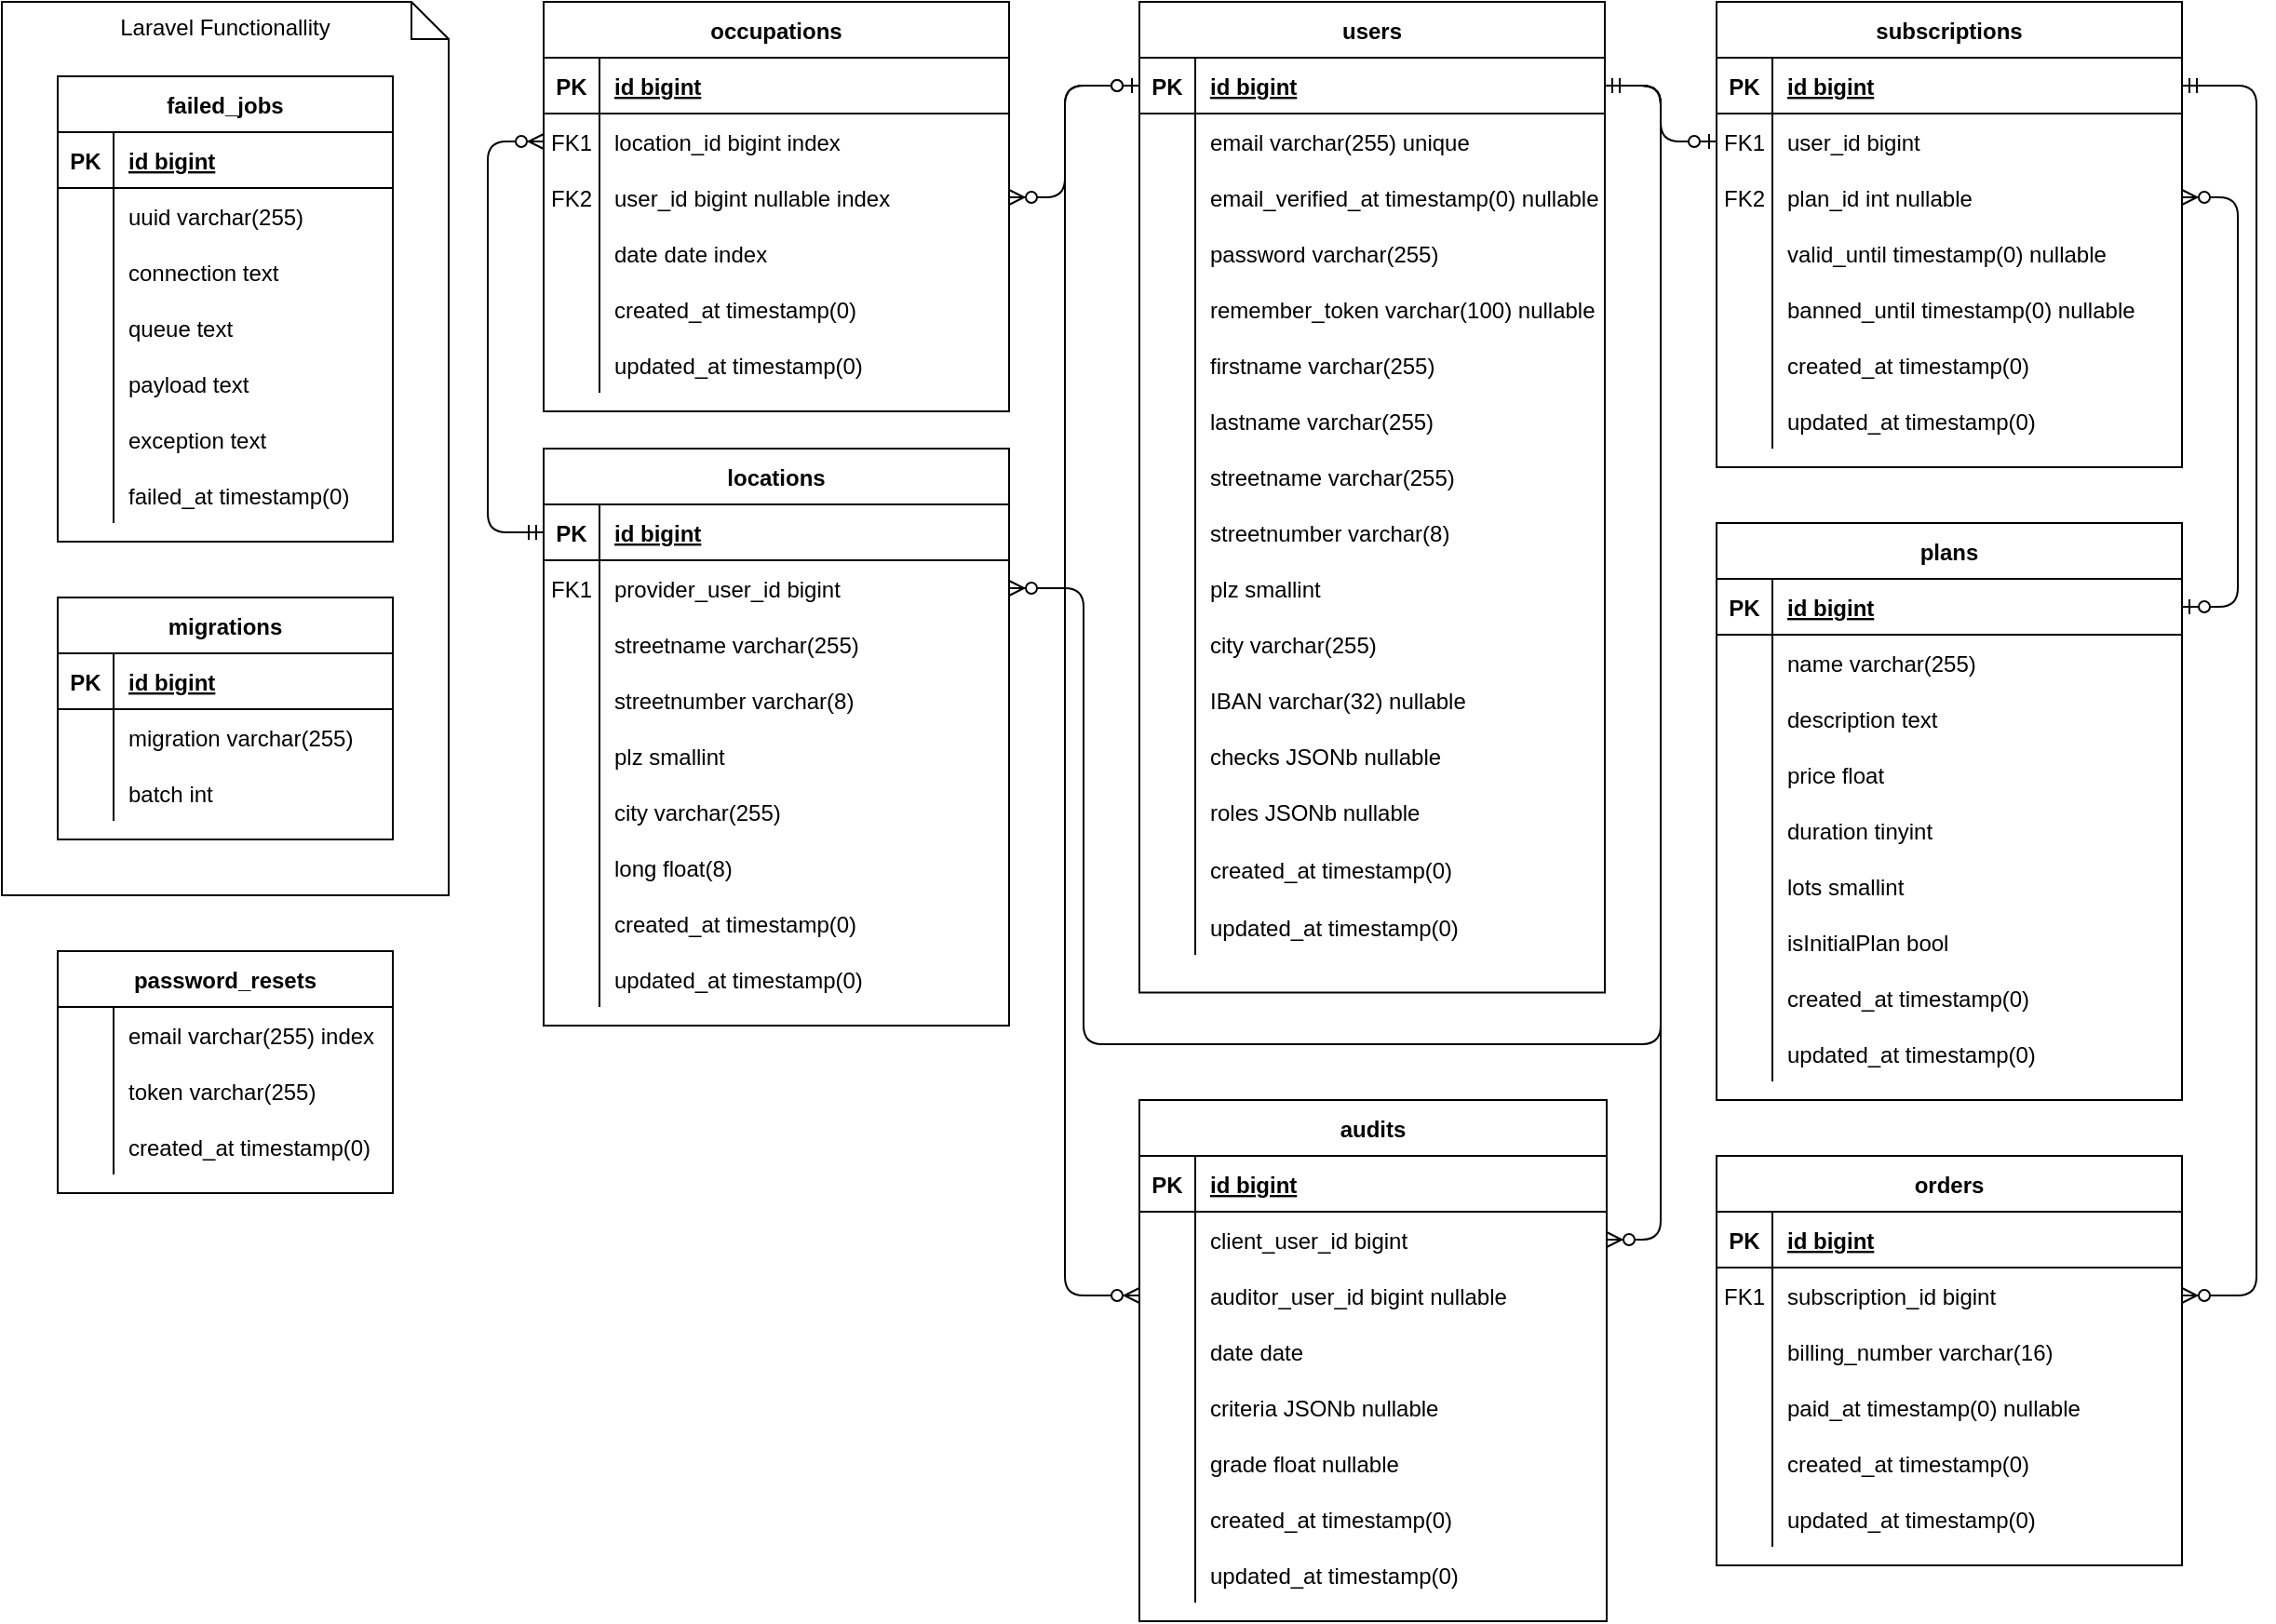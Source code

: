 <mxfile version="14.1.8" type="device"><diagram id="R2lEEEUBdFMjLlhIrx00" name="Page-1"><mxGraphModel dx="655" dy="1031" grid="1" gridSize="10" guides="1" tooltips="1" connect="1" arrows="1" fold="1" page="1" pageScale="1" pageWidth="1169" pageHeight="827" math="0" shadow="0" extFonts="Permanent Marker^https://fonts.googleapis.com/css?family=Permanent+Marker"><root><mxCell id="0"/><mxCell id="1" parent="0"/><mxCell id="C-vyLk0tnHw3VtMMgP7b-2" value="subscriptions" style="shape=table;startSize=30;container=1;collapsible=1;childLayout=tableLayout;fixedRows=1;rowLines=0;fontStyle=1;align=center;resizeLast=1;" parent="1" vertex="1"><mxGeometry x="960" y="40" width="250" height="250" as="geometry"/></mxCell><mxCell id="C-vyLk0tnHw3VtMMgP7b-3" value="" style="shape=partialRectangle;collapsible=0;dropTarget=0;pointerEvents=0;fillColor=none;points=[[0,0.5],[1,0.5]];portConstraint=eastwest;top=0;left=0;right=0;bottom=1;" parent="C-vyLk0tnHw3VtMMgP7b-2" vertex="1"><mxGeometry y="30" width="250" height="30" as="geometry"/></mxCell><mxCell id="C-vyLk0tnHw3VtMMgP7b-4" value="PK" style="shape=partialRectangle;overflow=hidden;connectable=0;fillColor=none;top=0;left=0;bottom=0;right=0;fontStyle=1;" parent="C-vyLk0tnHw3VtMMgP7b-3" vertex="1"><mxGeometry width="30" height="30" as="geometry"/></mxCell><mxCell id="C-vyLk0tnHw3VtMMgP7b-5" value="id bigint" style="shape=partialRectangle;overflow=hidden;connectable=0;fillColor=none;top=0;left=0;bottom=0;right=0;align=left;spacingLeft=6;fontStyle=5;" parent="C-vyLk0tnHw3VtMMgP7b-3" vertex="1"><mxGeometry x="30" width="220" height="30" as="geometry"/></mxCell><mxCell id="C-vyLk0tnHw3VtMMgP7b-6" value="" style="shape=partialRectangle;collapsible=0;dropTarget=0;pointerEvents=0;fillColor=none;points=[[0,0.5],[1,0.5]];portConstraint=eastwest;top=0;left=0;right=0;bottom=0;" parent="C-vyLk0tnHw3VtMMgP7b-2" vertex="1"><mxGeometry y="60" width="250" height="30" as="geometry"/></mxCell><mxCell id="C-vyLk0tnHw3VtMMgP7b-7" value="FK1" style="shape=partialRectangle;overflow=hidden;connectable=0;fillColor=none;top=0;left=0;bottom=0;right=0;" parent="C-vyLk0tnHw3VtMMgP7b-6" vertex="1"><mxGeometry width="30" height="30" as="geometry"/></mxCell><mxCell id="C-vyLk0tnHw3VtMMgP7b-8" value="user_id bigint" style="shape=partialRectangle;overflow=hidden;connectable=0;fillColor=none;top=0;left=0;bottom=0;right=0;align=left;spacingLeft=6;" parent="C-vyLk0tnHw3VtMMgP7b-6" vertex="1"><mxGeometry x="30" width="220" height="30" as="geometry"/></mxCell><mxCell id="C-vyLk0tnHw3VtMMgP7b-9" value="" style="shape=partialRectangle;collapsible=0;dropTarget=0;pointerEvents=0;fillColor=none;points=[[0,0.5],[1,0.5]];portConstraint=eastwest;top=0;left=0;right=0;bottom=0;" parent="C-vyLk0tnHw3VtMMgP7b-2" vertex="1"><mxGeometry y="90" width="250" height="30" as="geometry"/></mxCell><mxCell id="C-vyLk0tnHw3VtMMgP7b-10" value="FK2" style="shape=partialRectangle;overflow=hidden;connectable=0;fillColor=none;top=0;left=0;bottom=0;right=0;" parent="C-vyLk0tnHw3VtMMgP7b-9" vertex="1"><mxGeometry width="30" height="30" as="geometry"/></mxCell><mxCell id="C-vyLk0tnHw3VtMMgP7b-11" value="plan_id int nullable" style="shape=partialRectangle;overflow=hidden;connectable=0;fillColor=none;top=0;left=0;bottom=0;right=0;align=left;spacingLeft=6;" parent="C-vyLk0tnHw3VtMMgP7b-9" vertex="1"><mxGeometry x="30" width="220" height="30" as="geometry"/></mxCell><mxCell id="b6G06XBwEQwzCH6LWtln-7" style="shape=partialRectangle;collapsible=0;dropTarget=0;pointerEvents=0;fillColor=none;points=[[0,0.5],[1,0.5]];portConstraint=eastwest;top=0;left=0;right=0;bottom=0;" parent="C-vyLk0tnHw3VtMMgP7b-2" vertex="1"><mxGeometry y="120" width="250" height="30" as="geometry"/></mxCell><mxCell id="b6G06XBwEQwzCH6LWtln-8" style="shape=partialRectangle;overflow=hidden;connectable=0;fillColor=none;top=0;left=0;bottom=0;right=0;" parent="b6G06XBwEQwzCH6LWtln-7" vertex="1"><mxGeometry width="30" height="30" as="geometry"/></mxCell><mxCell id="b6G06XBwEQwzCH6LWtln-9" value="valid_until timestamp(0) nullable" style="shape=partialRectangle;overflow=hidden;connectable=0;fillColor=none;top=0;left=0;bottom=0;right=0;align=left;spacingLeft=6;" parent="b6G06XBwEQwzCH6LWtln-7" vertex="1"><mxGeometry x="30" width="220" height="30" as="geometry"/></mxCell><mxCell id="b6G06XBwEQwzCH6LWtln-13" style="shape=partialRectangle;collapsible=0;dropTarget=0;pointerEvents=0;fillColor=none;points=[[0,0.5],[1,0.5]];portConstraint=eastwest;top=0;left=0;right=0;bottom=0;" parent="C-vyLk0tnHw3VtMMgP7b-2" vertex="1"><mxGeometry y="150" width="250" height="30" as="geometry"/></mxCell><mxCell id="b6G06XBwEQwzCH6LWtln-14" style="shape=partialRectangle;overflow=hidden;connectable=0;fillColor=none;top=0;left=0;bottom=0;right=0;" parent="b6G06XBwEQwzCH6LWtln-13" vertex="1"><mxGeometry width="30" height="30" as="geometry"/></mxCell><mxCell id="b6G06XBwEQwzCH6LWtln-15" value="banned_until timestamp(0) nullable" style="shape=partialRectangle;overflow=hidden;connectable=0;fillColor=none;top=0;left=0;bottom=0;right=0;align=left;spacingLeft=6;" parent="b6G06XBwEQwzCH6LWtln-13" vertex="1"><mxGeometry x="30" width="220" height="30" as="geometry"/></mxCell><mxCell id="Z7NQG53B1TKS4ZAtRXZz-92" value="" style="shape=partialRectangle;collapsible=0;dropTarget=0;pointerEvents=0;fillColor=none;points=[[0,0.5],[1,0.5]];portConstraint=eastwest;top=0;left=0;right=0;bottom=0;" parent="C-vyLk0tnHw3VtMMgP7b-2" vertex="1"><mxGeometry y="180" width="250" height="30" as="geometry"/></mxCell><mxCell id="Z7NQG53B1TKS4ZAtRXZz-93" value="" style="shape=partialRectangle;overflow=hidden;connectable=0;fillColor=none;top=0;left=0;bottom=0;right=0;" parent="Z7NQG53B1TKS4ZAtRXZz-92" vertex="1"><mxGeometry width="30" height="30" as="geometry"/></mxCell><mxCell id="Z7NQG53B1TKS4ZAtRXZz-94" value="created_at timestamp(0)" style="shape=partialRectangle;overflow=hidden;connectable=0;fillColor=none;top=0;left=0;bottom=0;right=0;align=left;spacingLeft=6;" parent="Z7NQG53B1TKS4ZAtRXZz-92" vertex="1"><mxGeometry x="30" width="220" height="30" as="geometry"/></mxCell><mxCell id="Z7NQG53B1TKS4ZAtRXZz-95" value="" style="shape=partialRectangle;collapsible=0;dropTarget=0;pointerEvents=0;fillColor=none;points=[[0,0.5],[1,0.5]];portConstraint=eastwest;top=0;left=0;right=0;bottom=0;" parent="C-vyLk0tnHw3VtMMgP7b-2" vertex="1"><mxGeometry y="210" width="250" height="30" as="geometry"/></mxCell><mxCell id="Z7NQG53B1TKS4ZAtRXZz-96" value="" style="shape=partialRectangle;overflow=hidden;connectable=0;fillColor=none;top=0;left=0;bottom=0;right=0;" parent="Z7NQG53B1TKS4ZAtRXZz-95" vertex="1"><mxGeometry width="30" height="30" as="geometry"/></mxCell><mxCell id="Z7NQG53B1TKS4ZAtRXZz-97" value="updated_at timestamp(0)" style="shape=partialRectangle;overflow=hidden;connectable=0;fillColor=none;top=0;left=0;bottom=0;right=0;align=left;spacingLeft=6;" parent="Z7NQG53B1TKS4ZAtRXZz-95" vertex="1"><mxGeometry x="30" width="220" height="30" as="geometry"/></mxCell><mxCell id="C-vyLk0tnHw3VtMMgP7b-13" value="plans" style="shape=table;startSize=30;container=1;collapsible=1;childLayout=tableLayout;fixedRows=1;rowLines=0;fontStyle=1;align=center;resizeLast=1;" parent="1" vertex="1"><mxGeometry x="960" y="320" width="250" height="310" as="geometry"/></mxCell><mxCell id="C-vyLk0tnHw3VtMMgP7b-14" value="" style="shape=partialRectangle;collapsible=0;dropTarget=0;pointerEvents=0;fillColor=none;points=[[0,0.5],[1,0.5]];portConstraint=eastwest;top=0;left=0;right=0;bottom=1;" parent="C-vyLk0tnHw3VtMMgP7b-13" vertex="1"><mxGeometry y="30" width="250" height="30" as="geometry"/></mxCell><mxCell id="C-vyLk0tnHw3VtMMgP7b-15" value="PK" style="shape=partialRectangle;overflow=hidden;connectable=0;fillColor=none;top=0;left=0;bottom=0;right=0;fontStyle=1;" parent="C-vyLk0tnHw3VtMMgP7b-14" vertex="1"><mxGeometry width="30" height="30" as="geometry"/></mxCell><mxCell id="C-vyLk0tnHw3VtMMgP7b-16" value="id bigint" style="shape=partialRectangle;overflow=hidden;connectable=0;fillColor=none;top=0;left=0;bottom=0;right=0;align=left;spacingLeft=6;fontStyle=5;" parent="C-vyLk0tnHw3VtMMgP7b-14" vertex="1"><mxGeometry x="30" width="220" height="30" as="geometry"/></mxCell><mxCell id="C-vyLk0tnHw3VtMMgP7b-17" value="" style="shape=partialRectangle;collapsible=0;dropTarget=0;pointerEvents=0;fillColor=none;points=[[0,0.5],[1,0.5]];portConstraint=eastwest;top=0;left=0;right=0;bottom=0;" parent="C-vyLk0tnHw3VtMMgP7b-13" vertex="1"><mxGeometry y="60" width="250" height="30" as="geometry"/></mxCell><mxCell id="C-vyLk0tnHw3VtMMgP7b-18" value="" style="shape=partialRectangle;overflow=hidden;connectable=0;fillColor=none;top=0;left=0;bottom=0;right=0;" parent="C-vyLk0tnHw3VtMMgP7b-17" vertex="1"><mxGeometry width="30" height="30" as="geometry"/></mxCell><mxCell id="C-vyLk0tnHw3VtMMgP7b-19" value="name varchar(255)" style="shape=partialRectangle;overflow=hidden;connectable=0;fillColor=none;top=0;left=0;bottom=0;right=0;align=left;spacingLeft=6;" parent="C-vyLk0tnHw3VtMMgP7b-17" vertex="1"><mxGeometry x="30" width="220" height="30" as="geometry"/></mxCell><mxCell id="Z7NQG53B1TKS4ZAtRXZz-4" value="" style="shape=partialRectangle;collapsible=0;dropTarget=0;pointerEvents=0;fillColor=none;points=[[0,0.5],[1,0.5]];portConstraint=eastwest;top=0;left=0;right=0;bottom=0;" parent="C-vyLk0tnHw3VtMMgP7b-13" vertex="1"><mxGeometry y="90" width="250" height="30" as="geometry"/></mxCell><mxCell id="Z7NQG53B1TKS4ZAtRXZz-5" value="" style="shape=partialRectangle;overflow=hidden;connectable=0;fillColor=none;top=0;left=0;bottom=0;right=0;" parent="Z7NQG53B1TKS4ZAtRXZz-4" vertex="1"><mxGeometry width="30" height="30" as="geometry"/></mxCell><mxCell id="Z7NQG53B1TKS4ZAtRXZz-6" value="description text" style="shape=partialRectangle;overflow=hidden;connectable=0;fillColor=none;top=0;left=0;bottom=0;right=0;align=left;spacingLeft=6;" parent="Z7NQG53B1TKS4ZAtRXZz-4" vertex="1"><mxGeometry x="30" width="220" height="30" as="geometry"/></mxCell><mxCell id="Z7NQG53B1TKS4ZAtRXZz-7" value="" style="shape=partialRectangle;collapsible=0;dropTarget=0;pointerEvents=0;fillColor=none;points=[[0,0.5],[1,0.5]];portConstraint=eastwest;top=0;left=0;right=0;bottom=0;" parent="C-vyLk0tnHw3VtMMgP7b-13" vertex="1"><mxGeometry y="120" width="250" height="30" as="geometry"/></mxCell><mxCell id="Z7NQG53B1TKS4ZAtRXZz-8" value="" style="shape=partialRectangle;overflow=hidden;connectable=0;fillColor=none;top=0;left=0;bottom=0;right=0;" parent="Z7NQG53B1TKS4ZAtRXZz-7" vertex="1"><mxGeometry width="30" height="30" as="geometry"/></mxCell><mxCell id="Z7NQG53B1TKS4ZAtRXZz-9" value="price float" style="shape=partialRectangle;overflow=hidden;connectable=0;fillColor=none;top=0;left=0;bottom=0;right=0;align=left;spacingLeft=6;" parent="Z7NQG53B1TKS4ZAtRXZz-7" vertex="1"><mxGeometry x="30" width="220" height="30" as="geometry"/></mxCell><mxCell id="C-vyLk0tnHw3VtMMgP7b-20" value="" style="shape=partialRectangle;collapsible=0;dropTarget=0;pointerEvents=0;fillColor=none;points=[[0,0.5],[1,0.5]];portConstraint=eastwest;top=0;left=0;right=0;bottom=0;" parent="C-vyLk0tnHw3VtMMgP7b-13" vertex="1"><mxGeometry y="150" width="250" height="30" as="geometry"/></mxCell><mxCell id="C-vyLk0tnHw3VtMMgP7b-21" value="" style="shape=partialRectangle;overflow=hidden;connectable=0;fillColor=none;top=0;left=0;bottom=0;right=0;" parent="C-vyLk0tnHw3VtMMgP7b-20" vertex="1"><mxGeometry width="30" height="30" as="geometry"/></mxCell><mxCell id="C-vyLk0tnHw3VtMMgP7b-22" value="duration tinyint" style="shape=partialRectangle;overflow=hidden;connectable=0;fillColor=none;top=0;left=0;bottom=0;right=0;align=left;spacingLeft=6;" parent="C-vyLk0tnHw3VtMMgP7b-20" vertex="1"><mxGeometry x="30" width="220" height="30" as="geometry"/></mxCell><mxCell id="Z7NQG53B1TKS4ZAtRXZz-112" value="" style="shape=partialRectangle;collapsible=0;dropTarget=0;pointerEvents=0;fillColor=none;points=[[0,0.5],[1,0.5]];portConstraint=eastwest;top=0;left=0;right=0;bottom=0;" parent="C-vyLk0tnHw3VtMMgP7b-13" vertex="1"><mxGeometry y="180" width="250" height="30" as="geometry"/></mxCell><mxCell id="Z7NQG53B1TKS4ZAtRXZz-113" value="" style="shape=partialRectangle;overflow=hidden;connectable=0;fillColor=none;top=0;left=0;bottom=0;right=0;" parent="Z7NQG53B1TKS4ZAtRXZz-112" vertex="1"><mxGeometry width="30" height="30" as="geometry"/></mxCell><mxCell id="Z7NQG53B1TKS4ZAtRXZz-114" value="lots smallint" style="shape=partialRectangle;overflow=hidden;connectable=0;fillColor=none;top=0;left=0;bottom=0;right=0;align=left;spacingLeft=6;" parent="Z7NQG53B1TKS4ZAtRXZz-112" vertex="1"><mxGeometry x="30" width="220" height="30" as="geometry"/></mxCell><mxCell id="zQN_WRXBHAD0fk76QFK6-1" style="shape=partialRectangle;collapsible=0;dropTarget=0;pointerEvents=0;fillColor=none;points=[[0,0.5],[1,0.5]];portConstraint=eastwest;top=0;left=0;right=0;bottom=0;" vertex="1" parent="C-vyLk0tnHw3VtMMgP7b-13"><mxGeometry y="210" width="250" height="30" as="geometry"/></mxCell><mxCell id="zQN_WRXBHAD0fk76QFK6-2" style="shape=partialRectangle;overflow=hidden;connectable=0;fillColor=none;top=0;left=0;bottom=0;right=0;" vertex="1" parent="zQN_WRXBHAD0fk76QFK6-1"><mxGeometry width="30" height="30" as="geometry"/></mxCell><mxCell id="zQN_WRXBHAD0fk76QFK6-3" value="isInitialPlan bool" style="shape=partialRectangle;overflow=hidden;connectable=0;fillColor=none;top=0;left=0;bottom=0;right=0;align=left;spacingLeft=6;" vertex="1" parent="zQN_WRXBHAD0fk76QFK6-1"><mxGeometry x="30" width="220" height="30" as="geometry"/></mxCell><mxCell id="Z7NQG53B1TKS4ZAtRXZz-70" value="" style="shape=partialRectangle;collapsible=0;dropTarget=0;pointerEvents=0;fillColor=none;points=[[0,0.5],[1,0.5]];portConstraint=eastwest;top=0;left=0;right=0;bottom=0;" parent="C-vyLk0tnHw3VtMMgP7b-13" vertex="1"><mxGeometry y="240" width="250" height="30" as="geometry"/></mxCell><mxCell id="Z7NQG53B1TKS4ZAtRXZz-71" value="" style="shape=partialRectangle;overflow=hidden;connectable=0;fillColor=none;top=0;left=0;bottom=0;right=0;" parent="Z7NQG53B1TKS4ZAtRXZz-70" vertex="1"><mxGeometry width="30" height="30" as="geometry"/></mxCell><mxCell id="Z7NQG53B1TKS4ZAtRXZz-72" value="created_at timestamp(0)" style="shape=partialRectangle;overflow=hidden;connectable=0;fillColor=none;top=0;left=0;bottom=0;right=0;align=left;spacingLeft=6;" parent="Z7NQG53B1TKS4ZAtRXZz-70" vertex="1"><mxGeometry x="30" width="220" height="30" as="geometry"/></mxCell><mxCell id="Z7NQG53B1TKS4ZAtRXZz-89" value="" style="shape=partialRectangle;collapsible=0;dropTarget=0;pointerEvents=0;fillColor=none;points=[[0,0.5],[1,0.5]];portConstraint=eastwest;top=0;left=0;right=0;bottom=0;" parent="C-vyLk0tnHw3VtMMgP7b-13" vertex="1"><mxGeometry y="270" width="250" height="30" as="geometry"/></mxCell><mxCell id="Z7NQG53B1TKS4ZAtRXZz-90" value="" style="shape=partialRectangle;overflow=hidden;connectable=0;fillColor=none;top=0;left=0;bottom=0;right=0;" parent="Z7NQG53B1TKS4ZAtRXZz-89" vertex="1"><mxGeometry width="30" height="30" as="geometry"/></mxCell><mxCell id="Z7NQG53B1TKS4ZAtRXZz-91" value="updated_at timestamp(0)" style="shape=partialRectangle;overflow=hidden;connectable=0;fillColor=none;top=0;left=0;bottom=0;right=0;align=left;spacingLeft=6;" parent="Z7NQG53B1TKS4ZAtRXZz-89" vertex="1"><mxGeometry x="30" width="220" height="30" as="geometry"/></mxCell><mxCell id="C-vyLk0tnHw3VtMMgP7b-23" value="users" style="shape=table;startSize=30;container=1;collapsible=1;childLayout=tableLayout;fixedRows=1;rowLines=0;fontStyle=1;align=center;resizeLast=1;" parent="1" vertex="1"><mxGeometry x="650" y="40" width="250" height="532.31" as="geometry"/></mxCell><mxCell id="C-vyLk0tnHw3VtMMgP7b-24" value="" style="shape=partialRectangle;collapsible=0;dropTarget=0;pointerEvents=0;fillColor=none;points=[[0,0.5],[1,0.5]];portConstraint=eastwest;top=0;left=0;right=0;bottom=1;" parent="C-vyLk0tnHw3VtMMgP7b-23" vertex="1"><mxGeometry y="30" width="250" height="30" as="geometry"/></mxCell><mxCell id="C-vyLk0tnHw3VtMMgP7b-25" value="PK" style="shape=partialRectangle;overflow=hidden;connectable=0;fillColor=none;top=0;left=0;bottom=0;right=0;fontStyle=1;" parent="C-vyLk0tnHw3VtMMgP7b-24" vertex="1"><mxGeometry width="30" height="30" as="geometry"/></mxCell><mxCell id="C-vyLk0tnHw3VtMMgP7b-26" value="id bigint" style="shape=partialRectangle;overflow=hidden;connectable=0;fillColor=none;top=0;left=0;bottom=0;right=0;align=left;spacingLeft=6;fontStyle=5;" parent="C-vyLk0tnHw3VtMMgP7b-24" vertex="1"><mxGeometry x="30" width="220" height="30" as="geometry"/></mxCell><mxCell id="bsi9LWRWJjr0j0xNGa1i-42" style="shape=partialRectangle;collapsible=0;dropTarget=0;pointerEvents=0;fillColor=none;points=[[0,0.5],[1,0.5]];portConstraint=eastwest;top=0;left=0;right=0;bottom=0;" parent="C-vyLk0tnHw3VtMMgP7b-23" vertex="1"><mxGeometry y="60" width="250" height="30" as="geometry"/></mxCell><mxCell id="bsi9LWRWJjr0j0xNGa1i-43" style="shape=partialRectangle;overflow=hidden;connectable=0;fillColor=none;top=0;left=0;bottom=0;right=0;" parent="bsi9LWRWJjr0j0xNGa1i-42" vertex="1"><mxGeometry width="30" height="30" as="geometry"/></mxCell><mxCell id="bsi9LWRWJjr0j0xNGa1i-44" value="email varchar(255) unique" style="shape=partialRectangle;overflow=hidden;connectable=0;fillColor=none;top=0;left=0;bottom=0;right=0;align=left;spacingLeft=6;" parent="bsi9LWRWJjr0j0xNGa1i-42" vertex="1"><mxGeometry x="30" width="220" height="30" as="geometry"/></mxCell><mxCell id="bsi9LWRWJjr0j0xNGa1i-45" style="shape=partialRectangle;collapsible=0;dropTarget=0;pointerEvents=0;fillColor=none;points=[[0,0.5],[1,0.5]];portConstraint=eastwest;top=0;left=0;right=0;bottom=0;" parent="C-vyLk0tnHw3VtMMgP7b-23" vertex="1"><mxGeometry y="90" width="250" height="30" as="geometry"/></mxCell><mxCell id="bsi9LWRWJjr0j0xNGa1i-46" style="shape=partialRectangle;overflow=hidden;connectable=0;fillColor=none;top=0;left=0;bottom=0;right=0;" parent="bsi9LWRWJjr0j0xNGa1i-45" vertex="1"><mxGeometry width="30" height="30" as="geometry"/></mxCell><mxCell id="bsi9LWRWJjr0j0xNGa1i-47" value="email_verified_at timestamp(0) nullable" style="shape=partialRectangle;overflow=hidden;connectable=0;fillColor=none;top=0;left=0;bottom=0;right=0;align=left;spacingLeft=6;" parent="bsi9LWRWJjr0j0xNGa1i-45" vertex="1"><mxGeometry x="30" width="220" height="30" as="geometry"/></mxCell><mxCell id="bsi9LWRWJjr0j0xNGa1i-48" style="shape=partialRectangle;collapsible=0;dropTarget=0;pointerEvents=0;fillColor=none;points=[[0,0.5],[1,0.5]];portConstraint=eastwest;top=0;left=0;right=0;bottom=0;" parent="C-vyLk0tnHw3VtMMgP7b-23" vertex="1"><mxGeometry y="120" width="250" height="30" as="geometry"/></mxCell><mxCell id="bsi9LWRWJjr0j0xNGa1i-49" style="shape=partialRectangle;overflow=hidden;connectable=0;fillColor=none;top=0;left=0;bottom=0;right=0;" parent="bsi9LWRWJjr0j0xNGa1i-48" vertex="1"><mxGeometry width="30" height="30" as="geometry"/></mxCell><mxCell id="bsi9LWRWJjr0j0xNGa1i-50" value="password varchar(255)" style="shape=partialRectangle;overflow=hidden;connectable=0;fillColor=none;top=0;left=0;bottom=0;right=0;align=left;spacingLeft=6;" parent="bsi9LWRWJjr0j0xNGa1i-48" vertex="1"><mxGeometry x="30" width="220" height="30" as="geometry"/></mxCell><mxCell id="bsi9LWRWJjr0j0xNGa1i-51" style="shape=partialRectangle;collapsible=0;dropTarget=0;pointerEvents=0;fillColor=none;points=[[0,0.5],[1,0.5]];portConstraint=eastwest;top=0;left=0;right=0;bottom=0;" parent="C-vyLk0tnHw3VtMMgP7b-23" vertex="1"><mxGeometry y="150" width="250" height="30" as="geometry"/></mxCell><mxCell id="bsi9LWRWJjr0j0xNGa1i-52" style="shape=partialRectangle;overflow=hidden;connectable=0;fillColor=none;top=0;left=0;bottom=0;right=0;" parent="bsi9LWRWJjr0j0xNGa1i-51" vertex="1"><mxGeometry width="30" height="30" as="geometry"/></mxCell><mxCell id="bsi9LWRWJjr0j0xNGa1i-53" value="remember_token varchar(100) nullable" style="shape=partialRectangle;overflow=hidden;connectable=0;fillColor=none;top=0;left=0;bottom=0;right=0;align=left;spacingLeft=6;" parent="bsi9LWRWJjr0j0xNGa1i-51" vertex="1"><mxGeometry x="30" width="220" height="30" as="geometry"/></mxCell><mxCell id="C-vyLk0tnHw3VtMMgP7b-27" value="" style="shape=partialRectangle;collapsible=0;dropTarget=0;pointerEvents=0;fillColor=none;points=[[0,0.5],[1,0.5]];portConstraint=eastwest;top=0;left=0;right=0;bottom=0;" parent="C-vyLk0tnHw3VtMMgP7b-23" vertex="1"><mxGeometry y="180" width="250" height="30" as="geometry"/></mxCell><mxCell id="C-vyLk0tnHw3VtMMgP7b-28" value="" style="shape=partialRectangle;overflow=hidden;connectable=0;fillColor=none;top=0;left=0;bottom=0;right=0;" parent="C-vyLk0tnHw3VtMMgP7b-27" vertex="1"><mxGeometry width="30" height="30" as="geometry"/></mxCell><mxCell id="C-vyLk0tnHw3VtMMgP7b-29" value="firstname varchar(255)" style="shape=partialRectangle;overflow=hidden;connectable=0;fillColor=none;top=0;left=0;bottom=0;right=0;align=left;spacingLeft=6;" parent="C-vyLk0tnHw3VtMMgP7b-27" vertex="1"><mxGeometry x="30" width="220" height="30" as="geometry"/></mxCell><mxCell id="b6G06XBwEQwzCH6LWtln-81" style="shape=partialRectangle;collapsible=0;dropTarget=0;pointerEvents=0;fillColor=none;points=[[0,0.5],[1,0.5]];portConstraint=eastwest;top=0;left=0;right=0;bottom=0;" parent="C-vyLk0tnHw3VtMMgP7b-23" vertex="1"><mxGeometry y="210" width="250" height="30" as="geometry"/></mxCell><mxCell id="b6G06XBwEQwzCH6LWtln-82" style="shape=partialRectangle;overflow=hidden;connectable=0;fillColor=none;top=0;left=0;bottom=0;right=0;" parent="b6G06XBwEQwzCH6LWtln-81" vertex="1"><mxGeometry width="30" height="30" as="geometry"/></mxCell><mxCell id="b6G06XBwEQwzCH6LWtln-83" value="lastname varchar(255)" style="shape=partialRectangle;overflow=hidden;connectable=0;fillColor=none;top=0;left=0;bottom=0;right=0;align=left;spacingLeft=6;" parent="b6G06XBwEQwzCH6LWtln-81" vertex="1"><mxGeometry x="30" width="220" height="30" as="geometry"/></mxCell><mxCell id="b6G06XBwEQwzCH6LWtln-84" style="shape=partialRectangle;collapsible=0;dropTarget=0;pointerEvents=0;fillColor=none;points=[[0,0.5],[1,0.5]];portConstraint=eastwest;top=0;left=0;right=0;bottom=0;" parent="C-vyLk0tnHw3VtMMgP7b-23" vertex="1"><mxGeometry y="240" width="250" height="30" as="geometry"/></mxCell><mxCell id="b6G06XBwEQwzCH6LWtln-85" style="shape=partialRectangle;overflow=hidden;connectable=0;fillColor=none;top=0;left=0;bottom=0;right=0;" parent="b6G06XBwEQwzCH6LWtln-84" vertex="1"><mxGeometry width="30" height="30" as="geometry"/></mxCell><mxCell id="b6G06XBwEQwzCH6LWtln-86" value="streetname varchar(255)" style="shape=partialRectangle;overflow=hidden;connectable=0;fillColor=none;top=0;left=0;bottom=0;right=0;align=left;spacingLeft=6;" parent="b6G06XBwEQwzCH6LWtln-84" vertex="1"><mxGeometry x="30" width="220" height="30" as="geometry"/></mxCell><mxCell id="b6G06XBwEQwzCH6LWtln-87" style="shape=partialRectangle;collapsible=0;dropTarget=0;pointerEvents=0;fillColor=none;points=[[0,0.5],[1,0.5]];portConstraint=eastwest;top=0;left=0;right=0;bottom=0;" parent="C-vyLk0tnHw3VtMMgP7b-23" vertex="1"><mxGeometry y="270" width="250" height="30" as="geometry"/></mxCell><mxCell id="b6G06XBwEQwzCH6LWtln-88" style="shape=partialRectangle;overflow=hidden;connectable=0;fillColor=none;top=0;left=0;bottom=0;right=0;" parent="b6G06XBwEQwzCH6LWtln-87" vertex="1"><mxGeometry width="30" height="30" as="geometry"/></mxCell><mxCell id="b6G06XBwEQwzCH6LWtln-89" value="streetnumber varchar(8)" style="shape=partialRectangle;overflow=hidden;connectable=0;fillColor=none;top=0;left=0;bottom=0;right=0;align=left;spacingLeft=6;" parent="b6G06XBwEQwzCH6LWtln-87" vertex="1"><mxGeometry x="30" width="220" height="30" as="geometry"/></mxCell><mxCell id="b6G06XBwEQwzCH6LWtln-90" style="shape=partialRectangle;collapsible=0;dropTarget=0;pointerEvents=0;fillColor=none;points=[[0,0.5],[1,0.5]];portConstraint=eastwest;top=0;left=0;right=0;bottom=0;" parent="C-vyLk0tnHw3VtMMgP7b-23" vertex="1"><mxGeometry y="300" width="250" height="30" as="geometry"/></mxCell><mxCell id="b6G06XBwEQwzCH6LWtln-91" style="shape=partialRectangle;overflow=hidden;connectable=0;fillColor=none;top=0;left=0;bottom=0;right=0;" parent="b6G06XBwEQwzCH6LWtln-90" vertex="1"><mxGeometry width="30" height="30" as="geometry"/></mxCell><mxCell id="b6G06XBwEQwzCH6LWtln-92" value="plz smallint" style="shape=partialRectangle;overflow=hidden;connectable=0;fillColor=none;top=0;left=0;bottom=0;right=0;align=left;spacingLeft=6;" parent="b6G06XBwEQwzCH6LWtln-90" vertex="1"><mxGeometry x="30" width="220" height="30" as="geometry"/></mxCell><mxCell id="b6G06XBwEQwzCH6LWtln-93" style="shape=partialRectangle;collapsible=0;dropTarget=0;pointerEvents=0;fillColor=none;points=[[0,0.5],[1,0.5]];portConstraint=eastwest;top=0;left=0;right=0;bottom=0;" parent="C-vyLk0tnHw3VtMMgP7b-23" vertex="1"><mxGeometry y="330" width="250" height="30" as="geometry"/></mxCell><mxCell id="b6G06XBwEQwzCH6LWtln-94" style="shape=partialRectangle;overflow=hidden;connectable=0;fillColor=none;top=0;left=0;bottom=0;right=0;" parent="b6G06XBwEQwzCH6LWtln-93" vertex="1"><mxGeometry width="30" height="30" as="geometry"/></mxCell><mxCell id="b6G06XBwEQwzCH6LWtln-95" value="city varchar(255)" style="shape=partialRectangle;overflow=hidden;connectable=0;fillColor=none;top=0;left=0;bottom=0;right=0;align=left;spacingLeft=6;" parent="b6G06XBwEQwzCH6LWtln-93" vertex="1"><mxGeometry x="30" width="220" height="30" as="geometry"/></mxCell><mxCell id="b6G06XBwEQwzCH6LWtln-16" style="shape=partialRectangle;collapsible=0;dropTarget=0;pointerEvents=0;fillColor=none;points=[[0,0.5],[1,0.5]];portConstraint=eastwest;top=0;left=0;right=0;bottom=0;" parent="C-vyLk0tnHw3VtMMgP7b-23" vertex="1"><mxGeometry y="360" width="250" height="30" as="geometry"/></mxCell><mxCell id="b6G06XBwEQwzCH6LWtln-17" style="shape=partialRectangle;overflow=hidden;connectable=0;fillColor=none;top=0;left=0;bottom=0;right=0;" parent="b6G06XBwEQwzCH6LWtln-16" vertex="1"><mxGeometry width="30" height="30" as="geometry"/></mxCell><mxCell id="b6G06XBwEQwzCH6LWtln-18" value="IBAN varchar(32) nullable" style="shape=partialRectangle;overflow=hidden;connectable=0;fillColor=none;top=0;left=0;bottom=0;right=0;align=left;spacingLeft=6;" parent="b6G06XBwEQwzCH6LWtln-16" vertex="1"><mxGeometry x="30" width="220" height="30" as="geometry"/></mxCell><mxCell id="b6G06XBwEQwzCH6LWtln-10" style="shape=partialRectangle;collapsible=0;dropTarget=0;pointerEvents=0;fillColor=none;points=[[0,0.5],[1,0.5]];portConstraint=eastwest;top=0;left=0;right=0;bottom=0;" parent="C-vyLk0tnHw3VtMMgP7b-23" vertex="1"><mxGeometry y="390" width="250" height="30" as="geometry"/></mxCell><mxCell id="b6G06XBwEQwzCH6LWtln-11" style="shape=partialRectangle;overflow=hidden;connectable=0;fillColor=none;top=0;left=0;bottom=0;right=0;" parent="b6G06XBwEQwzCH6LWtln-10" vertex="1"><mxGeometry width="30" height="30" as="geometry"/></mxCell><mxCell id="b6G06XBwEQwzCH6LWtln-12" value="checks JSONb nullable" style="shape=partialRectangle;overflow=hidden;connectable=0;fillColor=none;top=0;left=0;bottom=0;right=0;align=left;spacingLeft=6;" parent="b6G06XBwEQwzCH6LWtln-10" vertex="1"><mxGeometry x="30" width="220" height="30" as="geometry"/></mxCell><mxCell id="bsi9LWRWJjr0j0xNGa1i-54" style="shape=partialRectangle;collapsible=0;dropTarget=0;pointerEvents=0;fillColor=none;points=[[0,0.5],[1,0.5]];portConstraint=eastwest;top=0;left=0;right=0;bottom=0;" parent="C-vyLk0tnHw3VtMMgP7b-23" vertex="1"><mxGeometry y="420" width="250" height="30" as="geometry"/></mxCell><mxCell id="bsi9LWRWJjr0j0xNGa1i-55" style="shape=partialRectangle;overflow=hidden;connectable=0;fillColor=none;top=0;left=0;bottom=0;right=0;" parent="bsi9LWRWJjr0j0xNGa1i-54" vertex="1"><mxGeometry width="30" height="30" as="geometry"/></mxCell><mxCell id="bsi9LWRWJjr0j0xNGa1i-56" value="roles JSONb nullable" style="shape=partialRectangle;overflow=hidden;connectable=0;fillColor=none;top=0;left=0;bottom=0;right=0;align=left;spacingLeft=6;" parent="bsi9LWRWJjr0j0xNGa1i-54" vertex="1"><mxGeometry x="30" width="220" height="30" as="geometry"/></mxCell><mxCell id="bsi9LWRWJjr0j0xNGa1i-86" style="shape=partialRectangle;collapsible=0;dropTarget=0;pointerEvents=0;fillColor=none;points=[[0,0.5],[1,0.5]];portConstraint=eastwest;top=0;left=0;right=0;bottom=0;" parent="C-vyLk0tnHw3VtMMgP7b-23" vertex="1"><mxGeometry y="450" width="250" height="32" as="geometry"/></mxCell><mxCell id="bsi9LWRWJjr0j0xNGa1i-87" style="shape=partialRectangle;overflow=hidden;connectable=0;fillColor=none;top=0;left=0;bottom=0;right=0;" parent="bsi9LWRWJjr0j0xNGa1i-86" vertex="1"><mxGeometry width="30" height="32" as="geometry"/></mxCell><mxCell id="bsi9LWRWJjr0j0xNGa1i-88" value="created_at timestamp(0)" style="shape=partialRectangle;overflow=hidden;connectable=0;fillColor=none;top=0;left=0;bottom=0;right=0;align=left;spacingLeft=6;" parent="bsi9LWRWJjr0j0xNGa1i-86" vertex="1"><mxGeometry x="30" width="220" height="32" as="geometry"/></mxCell><mxCell id="bsi9LWRWJjr0j0xNGa1i-83" style="shape=partialRectangle;collapsible=0;dropTarget=0;pointerEvents=0;fillColor=none;points=[[0,0.5],[1,0.5]];portConstraint=eastwest;top=0;left=0;right=0;bottom=0;" parent="C-vyLk0tnHw3VtMMgP7b-23" vertex="1"><mxGeometry y="482" width="250" height="30" as="geometry"/></mxCell><mxCell id="bsi9LWRWJjr0j0xNGa1i-84" style="shape=partialRectangle;overflow=hidden;connectable=0;fillColor=none;top=0;left=0;bottom=0;right=0;" parent="bsi9LWRWJjr0j0xNGa1i-83" vertex="1"><mxGeometry width="30" height="30" as="geometry"/></mxCell><mxCell id="bsi9LWRWJjr0j0xNGa1i-85" value="updated_at timestamp(0)" style="shape=partialRectangle;overflow=hidden;connectable=0;fillColor=none;top=0;left=0;bottom=0;right=0;align=left;spacingLeft=6;" parent="bsi9LWRWJjr0j0xNGa1i-83" vertex="1"><mxGeometry x="30" width="220" height="30" as="geometry"/></mxCell><mxCell id="bsi9LWRWJjr0j0xNGa1i-13" value="password_resets" style="shape=table;startSize=30;container=1;collapsible=1;childLayout=tableLayout;fixedRows=1;rowLines=0;fontStyle=1;align=center;resizeLast=1;" parent="1" vertex="1"><mxGeometry x="69" y="550" width="180" height="130" as="geometry"/></mxCell><mxCell id="bsi9LWRWJjr0j0xNGa1i-17" value="" style="shape=partialRectangle;collapsible=0;dropTarget=0;pointerEvents=0;fillColor=none;top=0;left=0;bottom=0;right=0;points=[[0,0.5],[1,0.5]];portConstraint=eastwest;" parent="bsi9LWRWJjr0j0xNGa1i-13" vertex="1"><mxGeometry y="30" width="180" height="30" as="geometry"/></mxCell><mxCell id="bsi9LWRWJjr0j0xNGa1i-18" value="" style="shape=partialRectangle;connectable=0;fillColor=none;top=0;left=0;bottom=0;right=0;editable=1;overflow=hidden;" parent="bsi9LWRWJjr0j0xNGa1i-17" vertex="1"><mxGeometry width="30" height="30" as="geometry"/></mxCell><mxCell id="bsi9LWRWJjr0j0xNGa1i-19" value="email varchar(255) index" style="shape=partialRectangle;connectable=0;fillColor=none;top=0;left=0;bottom=0;right=0;align=left;spacingLeft=6;overflow=hidden;" parent="bsi9LWRWJjr0j0xNGa1i-17" vertex="1"><mxGeometry x="30" width="150" height="30" as="geometry"/></mxCell><mxCell id="bsi9LWRWJjr0j0xNGa1i-20" value="" style="shape=partialRectangle;collapsible=0;dropTarget=0;pointerEvents=0;fillColor=none;top=0;left=0;bottom=0;right=0;points=[[0,0.5],[1,0.5]];portConstraint=eastwest;" parent="bsi9LWRWJjr0j0xNGa1i-13" vertex="1"><mxGeometry y="60" width="180" height="30" as="geometry"/></mxCell><mxCell id="bsi9LWRWJjr0j0xNGa1i-21" value="" style="shape=partialRectangle;connectable=0;fillColor=none;top=0;left=0;bottom=0;right=0;editable=1;overflow=hidden;" parent="bsi9LWRWJjr0j0xNGa1i-20" vertex="1"><mxGeometry width="30" height="30" as="geometry"/></mxCell><mxCell id="bsi9LWRWJjr0j0xNGa1i-22" value="token varchar(255)" style="shape=partialRectangle;connectable=0;fillColor=none;top=0;left=0;bottom=0;right=0;align=left;spacingLeft=6;overflow=hidden;" parent="bsi9LWRWJjr0j0xNGa1i-20" vertex="1"><mxGeometry x="30" width="150" height="30" as="geometry"/></mxCell><mxCell id="bsi9LWRWJjr0j0xNGa1i-23" value="" style="shape=partialRectangle;collapsible=0;dropTarget=0;pointerEvents=0;fillColor=none;top=0;left=0;bottom=0;right=0;points=[[0,0.5],[1,0.5]];portConstraint=eastwest;" parent="bsi9LWRWJjr0j0xNGa1i-13" vertex="1"><mxGeometry y="90" width="180" height="30" as="geometry"/></mxCell><mxCell id="bsi9LWRWJjr0j0xNGa1i-24" value="" style="shape=partialRectangle;connectable=0;fillColor=none;top=0;left=0;bottom=0;right=0;editable=1;overflow=hidden;" parent="bsi9LWRWJjr0j0xNGa1i-23" vertex="1"><mxGeometry width="30" height="30" as="geometry"/></mxCell><mxCell id="bsi9LWRWJjr0j0xNGa1i-25" value="created_at timestamp(0)" style="shape=partialRectangle;connectable=0;fillColor=none;top=0;left=0;bottom=0;right=0;align=left;spacingLeft=6;overflow=hidden;" parent="bsi9LWRWJjr0j0xNGa1i-23" vertex="1"><mxGeometry x="30" width="150" height="30" as="geometry"/></mxCell><mxCell id="bsi9LWRWJjr0j0xNGa1i-93" value="" style="group" parent="1" vertex="1" connectable="0"><mxGeometry x="39" y="40" width="240" height="480" as="geometry"/></mxCell><mxCell id="bsi9LWRWJjr0j0xNGa1i-82" value="Laravel Functionallity" style="shape=note;size=20;whiteSpace=wrap;html=1;verticalAlign=top;" parent="bsi9LWRWJjr0j0xNGa1i-93" vertex="1"><mxGeometry width="240" height="480" as="geometry"/></mxCell><mxCell id="bsi9LWRWJjr0j0xNGa1i-26" value="migrations" style="shape=table;startSize=30;container=1;collapsible=1;childLayout=tableLayout;fixedRows=1;rowLines=0;fontStyle=1;align=center;resizeLast=1;" parent="bsi9LWRWJjr0j0xNGa1i-93" vertex="1"><mxGeometry x="30" y="320" width="180" height="130" as="geometry"><mxRectangle x="30" y="320" width="90" height="30" as="alternateBounds"/></mxGeometry></mxCell><mxCell id="bsi9LWRWJjr0j0xNGa1i-27" value="" style="shape=partialRectangle;collapsible=0;dropTarget=0;pointerEvents=0;fillColor=none;top=0;left=0;bottom=1;right=0;points=[[0,0.5],[1,0.5]];portConstraint=eastwest;" parent="bsi9LWRWJjr0j0xNGa1i-26" vertex="1"><mxGeometry y="30" width="180" height="30" as="geometry"/></mxCell><mxCell id="bsi9LWRWJjr0j0xNGa1i-28" value="PK" style="shape=partialRectangle;connectable=0;fillColor=none;top=0;left=0;bottom=0;right=0;fontStyle=1;overflow=hidden;" parent="bsi9LWRWJjr0j0xNGa1i-27" vertex="1"><mxGeometry width="30" height="30" as="geometry"/></mxCell><mxCell id="bsi9LWRWJjr0j0xNGa1i-29" value="id bigint" style="shape=partialRectangle;connectable=0;fillColor=none;top=0;left=0;bottom=0;right=0;align=left;spacingLeft=6;fontStyle=5;overflow=hidden;" parent="bsi9LWRWJjr0j0xNGa1i-27" vertex="1"><mxGeometry x="30" width="150" height="30" as="geometry"/></mxCell><mxCell id="bsi9LWRWJjr0j0xNGa1i-30" value="" style="shape=partialRectangle;collapsible=0;dropTarget=0;pointerEvents=0;fillColor=none;top=0;left=0;bottom=0;right=0;points=[[0,0.5],[1,0.5]];portConstraint=eastwest;" parent="bsi9LWRWJjr0j0xNGa1i-26" vertex="1"><mxGeometry y="60" width="180" height="30" as="geometry"/></mxCell><mxCell id="bsi9LWRWJjr0j0xNGa1i-31" value="" style="shape=partialRectangle;connectable=0;fillColor=none;top=0;left=0;bottom=0;right=0;editable=1;overflow=hidden;" parent="bsi9LWRWJjr0j0xNGa1i-30" vertex="1"><mxGeometry width="30" height="30" as="geometry"/></mxCell><mxCell id="bsi9LWRWJjr0j0xNGa1i-32" value="migration varchar(255)" style="shape=partialRectangle;connectable=0;fillColor=none;top=0;left=0;bottom=0;right=0;align=left;spacingLeft=6;overflow=hidden;" parent="bsi9LWRWJjr0j0xNGa1i-30" vertex="1"><mxGeometry x="30" width="150" height="30" as="geometry"/></mxCell><mxCell id="bsi9LWRWJjr0j0xNGa1i-33" value="" style="shape=partialRectangle;collapsible=0;dropTarget=0;pointerEvents=0;fillColor=none;top=0;left=0;bottom=0;right=0;points=[[0,0.5],[1,0.5]];portConstraint=eastwest;" parent="bsi9LWRWJjr0j0xNGa1i-26" vertex="1"><mxGeometry y="90" width="180" height="30" as="geometry"/></mxCell><mxCell id="bsi9LWRWJjr0j0xNGa1i-34" value="" style="shape=partialRectangle;connectable=0;fillColor=none;top=0;left=0;bottom=0;right=0;editable=1;overflow=hidden;" parent="bsi9LWRWJjr0j0xNGa1i-33" vertex="1"><mxGeometry width="30" height="30" as="geometry"/></mxCell><mxCell id="bsi9LWRWJjr0j0xNGa1i-35" value="batch int" style="shape=partialRectangle;connectable=0;fillColor=none;top=0;left=0;bottom=0;right=0;align=left;spacingLeft=6;overflow=hidden;" parent="bsi9LWRWJjr0j0xNGa1i-33" vertex="1"><mxGeometry x="30" width="150" height="30" as="geometry"/></mxCell><mxCell id="bsi9LWRWJjr0j0xNGa1i-57" value="failed_jobs" style="shape=table;startSize=30;container=1;collapsible=1;childLayout=tableLayout;fixedRows=1;rowLines=0;fontStyle=1;align=center;resizeLast=1;" parent="bsi9LWRWJjr0j0xNGa1i-93" vertex="1"><mxGeometry x="30" y="40" width="180" height="250" as="geometry"/></mxCell><mxCell id="bsi9LWRWJjr0j0xNGa1i-58" value="" style="shape=partialRectangle;collapsible=0;dropTarget=0;pointerEvents=0;fillColor=none;top=0;left=0;bottom=1;right=0;points=[[0,0.5],[1,0.5]];portConstraint=eastwest;" parent="bsi9LWRWJjr0j0xNGa1i-57" vertex="1"><mxGeometry y="30" width="180" height="30" as="geometry"/></mxCell><mxCell id="bsi9LWRWJjr0j0xNGa1i-59" value="PK" style="shape=partialRectangle;connectable=0;fillColor=none;top=0;left=0;bottom=0;right=0;fontStyle=1;overflow=hidden;" parent="bsi9LWRWJjr0j0xNGa1i-58" vertex="1"><mxGeometry width="30" height="30" as="geometry"/></mxCell><mxCell id="bsi9LWRWJjr0j0xNGa1i-60" value="id bigint" style="shape=partialRectangle;connectable=0;fillColor=none;top=0;left=0;bottom=0;right=0;align=left;spacingLeft=6;fontStyle=5;overflow=hidden;" parent="bsi9LWRWJjr0j0xNGa1i-58" vertex="1"><mxGeometry x="30" width="150" height="30" as="geometry"/></mxCell><mxCell id="bsi9LWRWJjr0j0xNGa1i-61" value="" style="shape=partialRectangle;collapsible=0;dropTarget=0;pointerEvents=0;fillColor=none;top=0;left=0;bottom=0;right=0;points=[[0,0.5],[1,0.5]];portConstraint=eastwest;" parent="bsi9LWRWJjr0j0xNGa1i-57" vertex="1"><mxGeometry y="60" width="180" height="30" as="geometry"/></mxCell><mxCell id="bsi9LWRWJjr0j0xNGa1i-62" value="" style="shape=partialRectangle;connectable=0;fillColor=none;top=0;left=0;bottom=0;right=0;editable=1;overflow=hidden;" parent="bsi9LWRWJjr0j0xNGa1i-61" vertex="1"><mxGeometry width="30" height="30" as="geometry"/></mxCell><mxCell id="bsi9LWRWJjr0j0xNGa1i-63" value="uuid varchar(255)" style="shape=partialRectangle;connectable=0;fillColor=none;top=0;left=0;bottom=0;right=0;align=left;spacingLeft=6;overflow=hidden;" parent="bsi9LWRWJjr0j0xNGa1i-61" vertex="1"><mxGeometry x="30" width="150" height="30" as="geometry"/></mxCell><mxCell id="bsi9LWRWJjr0j0xNGa1i-64" value="" style="shape=partialRectangle;collapsible=0;dropTarget=0;pointerEvents=0;fillColor=none;top=0;left=0;bottom=0;right=0;points=[[0,0.5],[1,0.5]];portConstraint=eastwest;" parent="bsi9LWRWJjr0j0xNGa1i-57" vertex="1"><mxGeometry y="90" width="180" height="30" as="geometry"/></mxCell><mxCell id="bsi9LWRWJjr0j0xNGa1i-65" value="" style="shape=partialRectangle;connectable=0;fillColor=none;top=0;left=0;bottom=0;right=0;editable=1;overflow=hidden;" parent="bsi9LWRWJjr0j0xNGa1i-64" vertex="1"><mxGeometry width="30" height="30" as="geometry"/></mxCell><mxCell id="bsi9LWRWJjr0j0xNGa1i-66" value="connection text" style="shape=partialRectangle;connectable=0;fillColor=none;top=0;left=0;bottom=0;right=0;align=left;spacingLeft=6;overflow=hidden;" parent="bsi9LWRWJjr0j0xNGa1i-64" vertex="1"><mxGeometry x="30" width="150" height="30" as="geometry"/></mxCell><mxCell id="bsi9LWRWJjr0j0xNGa1i-67" value="" style="shape=partialRectangle;collapsible=0;dropTarget=0;pointerEvents=0;fillColor=none;top=0;left=0;bottom=0;right=0;points=[[0,0.5],[1,0.5]];portConstraint=eastwest;" parent="bsi9LWRWJjr0j0xNGa1i-57" vertex="1"><mxGeometry y="120" width="180" height="30" as="geometry"/></mxCell><mxCell id="bsi9LWRWJjr0j0xNGa1i-68" value="" style="shape=partialRectangle;connectable=0;fillColor=none;top=0;left=0;bottom=0;right=0;editable=1;overflow=hidden;" parent="bsi9LWRWJjr0j0xNGa1i-67" vertex="1"><mxGeometry width="30" height="30" as="geometry"/></mxCell><mxCell id="bsi9LWRWJjr0j0xNGa1i-69" value="queue text" style="shape=partialRectangle;connectable=0;fillColor=none;top=0;left=0;bottom=0;right=0;align=left;spacingLeft=6;overflow=hidden;" parent="bsi9LWRWJjr0j0xNGa1i-67" vertex="1"><mxGeometry x="30" width="150" height="30" as="geometry"/></mxCell><mxCell id="bsi9LWRWJjr0j0xNGa1i-70" style="shape=partialRectangle;collapsible=0;dropTarget=0;pointerEvents=0;fillColor=none;top=0;left=0;bottom=0;right=0;points=[[0,0.5],[1,0.5]];portConstraint=eastwest;" parent="bsi9LWRWJjr0j0xNGa1i-57" vertex="1"><mxGeometry y="150" width="180" height="30" as="geometry"/></mxCell><mxCell id="bsi9LWRWJjr0j0xNGa1i-71" style="shape=partialRectangle;connectable=0;fillColor=none;top=0;left=0;bottom=0;right=0;editable=1;overflow=hidden;" parent="bsi9LWRWJjr0j0xNGa1i-70" vertex="1"><mxGeometry width="30" height="30" as="geometry"/></mxCell><mxCell id="bsi9LWRWJjr0j0xNGa1i-72" value="payload text" style="shape=partialRectangle;connectable=0;fillColor=none;top=0;left=0;bottom=0;right=0;align=left;spacingLeft=6;overflow=hidden;" parent="bsi9LWRWJjr0j0xNGa1i-70" vertex="1"><mxGeometry x="30" width="150" height="30" as="geometry"/></mxCell><mxCell id="bsi9LWRWJjr0j0xNGa1i-73" style="shape=partialRectangle;collapsible=0;dropTarget=0;pointerEvents=0;fillColor=none;top=0;left=0;bottom=0;right=0;points=[[0,0.5],[1,0.5]];portConstraint=eastwest;" parent="bsi9LWRWJjr0j0xNGa1i-57" vertex="1"><mxGeometry y="180" width="180" height="30" as="geometry"/></mxCell><mxCell id="bsi9LWRWJjr0j0xNGa1i-74" style="shape=partialRectangle;connectable=0;fillColor=none;top=0;left=0;bottom=0;right=0;editable=1;overflow=hidden;" parent="bsi9LWRWJjr0j0xNGa1i-73" vertex="1"><mxGeometry width="30" height="30" as="geometry"/></mxCell><mxCell id="bsi9LWRWJjr0j0xNGa1i-75" value="exception text" style="shape=partialRectangle;connectable=0;fillColor=none;top=0;left=0;bottom=0;right=0;align=left;spacingLeft=6;overflow=hidden;" parent="bsi9LWRWJjr0j0xNGa1i-73" vertex="1"><mxGeometry x="30" width="150" height="30" as="geometry"/></mxCell><mxCell id="bsi9LWRWJjr0j0xNGa1i-79" style="shape=partialRectangle;collapsible=0;dropTarget=0;pointerEvents=0;fillColor=none;top=0;left=0;bottom=0;right=0;points=[[0,0.5],[1,0.5]];portConstraint=eastwest;" parent="bsi9LWRWJjr0j0xNGa1i-57" vertex="1"><mxGeometry y="210" width="180" height="30" as="geometry"/></mxCell><mxCell id="bsi9LWRWJjr0j0xNGa1i-80" style="shape=partialRectangle;connectable=0;fillColor=none;top=0;left=0;bottom=0;right=0;editable=1;overflow=hidden;" parent="bsi9LWRWJjr0j0xNGa1i-79" vertex="1"><mxGeometry width="30" height="30" as="geometry"/></mxCell><mxCell id="bsi9LWRWJjr0j0xNGa1i-81" value="failed_at timestamp(0)" style="shape=partialRectangle;connectable=0;fillColor=none;top=0;left=0;bottom=0;right=0;align=left;spacingLeft=6;overflow=hidden;" parent="bsi9LWRWJjr0j0xNGa1i-79" vertex="1"><mxGeometry x="30" width="150" height="30" as="geometry"/></mxCell><mxCell id="bsi9LWRWJjr0j0xNGa1i-94" value="locations" style="shape=table;startSize=30;container=1;collapsible=1;childLayout=tableLayout;fixedRows=1;rowLines=0;fontStyle=1;align=center;resizeLast=1;" parent="1" vertex="1"><mxGeometry x="330" y="280" width="250" height="310" as="geometry"/></mxCell><mxCell id="bsi9LWRWJjr0j0xNGa1i-95" value="" style="shape=partialRectangle;collapsible=0;dropTarget=0;pointerEvents=0;fillColor=none;top=0;left=0;bottom=1;right=0;points=[[0,0.5],[1,0.5]];portConstraint=eastwest;" parent="bsi9LWRWJjr0j0xNGa1i-94" vertex="1"><mxGeometry y="30" width="250" height="30" as="geometry"/></mxCell><mxCell id="bsi9LWRWJjr0j0xNGa1i-96" value="PK" style="shape=partialRectangle;connectable=0;fillColor=none;top=0;left=0;bottom=0;right=0;fontStyle=1;overflow=hidden;" parent="bsi9LWRWJjr0j0xNGa1i-95" vertex="1"><mxGeometry width="30" height="30" as="geometry"/></mxCell><mxCell id="bsi9LWRWJjr0j0xNGa1i-97" value="id bigint" style="shape=partialRectangle;connectable=0;fillColor=none;top=0;left=0;bottom=0;right=0;align=left;spacingLeft=6;fontStyle=5;overflow=hidden;" parent="bsi9LWRWJjr0j0xNGa1i-95" vertex="1"><mxGeometry x="30" width="220" height="30" as="geometry"/></mxCell><mxCell id="bsi9LWRWJjr0j0xNGa1i-98" value="" style="shape=partialRectangle;collapsible=0;dropTarget=0;pointerEvents=0;fillColor=none;top=0;left=0;bottom=0;right=0;points=[[0,0.5],[1,0.5]];portConstraint=eastwest;" parent="bsi9LWRWJjr0j0xNGa1i-94" vertex="1"><mxGeometry y="60" width="250" height="30" as="geometry"/></mxCell><mxCell id="bsi9LWRWJjr0j0xNGa1i-99" value="FK1" style="shape=partialRectangle;connectable=0;fillColor=none;top=0;left=0;bottom=0;right=0;editable=1;overflow=hidden;" parent="bsi9LWRWJjr0j0xNGa1i-98" vertex="1"><mxGeometry width="30" height="30" as="geometry"/></mxCell><mxCell id="bsi9LWRWJjr0j0xNGa1i-100" value="provider_user_id bigint" style="shape=partialRectangle;connectable=0;fillColor=none;top=0;left=0;bottom=0;right=0;align=left;spacingLeft=6;overflow=hidden;" parent="bsi9LWRWJjr0j0xNGa1i-98" vertex="1"><mxGeometry x="30" width="220" height="30" as="geometry"/></mxCell><mxCell id="bsi9LWRWJjr0j0xNGa1i-101" value="" style="shape=partialRectangle;collapsible=0;dropTarget=0;pointerEvents=0;fillColor=none;top=0;left=0;bottom=0;right=0;points=[[0,0.5],[1,0.5]];portConstraint=eastwest;" parent="bsi9LWRWJjr0j0xNGa1i-94" vertex="1"><mxGeometry y="90" width="250" height="30" as="geometry"/></mxCell><mxCell id="bsi9LWRWJjr0j0xNGa1i-102" value="" style="shape=partialRectangle;connectable=0;fillColor=none;top=0;left=0;bottom=0;right=0;editable=1;overflow=hidden;" parent="bsi9LWRWJjr0j0xNGa1i-101" vertex="1"><mxGeometry width="30" height="30" as="geometry"/></mxCell><mxCell id="bsi9LWRWJjr0j0xNGa1i-103" value="streetname varchar(255)" style="shape=partialRectangle;connectable=0;fillColor=none;top=0;left=0;bottom=0;right=0;align=left;spacingLeft=6;overflow=hidden;" parent="bsi9LWRWJjr0j0xNGa1i-101" vertex="1"><mxGeometry x="30" width="220" height="30" as="geometry"/></mxCell><mxCell id="bsi9LWRWJjr0j0xNGa1i-120" value="" style="shape=partialRectangle;collapsible=0;dropTarget=0;pointerEvents=0;fillColor=none;top=0;left=0;bottom=0;right=0;points=[[0,0.5],[1,0.5]];portConstraint=eastwest;" parent="bsi9LWRWJjr0j0xNGa1i-94" vertex="1"><mxGeometry y="120" width="250" height="30" as="geometry"/></mxCell><mxCell id="bsi9LWRWJjr0j0xNGa1i-121" value="" style="shape=partialRectangle;connectable=0;fillColor=none;top=0;left=0;bottom=0;right=0;editable=1;overflow=hidden;" parent="bsi9LWRWJjr0j0xNGa1i-120" vertex="1"><mxGeometry width="30" height="30" as="geometry"/></mxCell><mxCell id="bsi9LWRWJjr0j0xNGa1i-122" value="streetnumber varchar(8)" style="shape=partialRectangle;connectable=0;fillColor=none;top=0;left=0;bottom=0;right=0;align=left;spacingLeft=6;overflow=hidden;" parent="bsi9LWRWJjr0j0xNGa1i-120" vertex="1"><mxGeometry x="30" width="220" height="30" as="geometry"/></mxCell><mxCell id="bsi9LWRWJjr0j0xNGa1i-123" value="" style="shape=partialRectangle;collapsible=0;dropTarget=0;pointerEvents=0;fillColor=none;top=0;left=0;bottom=0;right=0;points=[[0,0.5],[1,0.5]];portConstraint=eastwest;" parent="bsi9LWRWJjr0j0xNGa1i-94" vertex="1"><mxGeometry y="150" width="250" height="30" as="geometry"/></mxCell><mxCell id="bsi9LWRWJjr0j0xNGa1i-124" value="" style="shape=partialRectangle;connectable=0;fillColor=none;top=0;left=0;bottom=0;right=0;editable=1;overflow=hidden;" parent="bsi9LWRWJjr0j0xNGa1i-123" vertex="1"><mxGeometry width="30" height="30" as="geometry"/></mxCell><mxCell id="bsi9LWRWJjr0j0xNGa1i-125" value="plz smallint" style="shape=partialRectangle;connectable=0;fillColor=none;top=0;left=0;bottom=0;right=0;align=left;spacingLeft=6;overflow=hidden;" parent="bsi9LWRWJjr0j0xNGa1i-123" vertex="1"><mxGeometry x="30" width="220" height="30" as="geometry"/></mxCell><mxCell id="bsi9LWRWJjr0j0xNGa1i-126" value="" style="shape=partialRectangle;collapsible=0;dropTarget=0;pointerEvents=0;fillColor=none;top=0;left=0;bottom=0;right=0;points=[[0,0.5],[1,0.5]];portConstraint=eastwest;" parent="bsi9LWRWJjr0j0xNGa1i-94" vertex="1"><mxGeometry y="180" width="250" height="30" as="geometry"/></mxCell><mxCell id="bsi9LWRWJjr0j0xNGa1i-127" value="" style="shape=partialRectangle;connectable=0;fillColor=none;top=0;left=0;bottom=0;right=0;editable=1;overflow=hidden;" parent="bsi9LWRWJjr0j0xNGa1i-126" vertex="1"><mxGeometry width="30" height="30" as="geometry"/></mxCell><mxCell id="bsi9LWRWJjr0j0xNGa1i-128" value="city varchar(255)" style="shape=partialRectangle;connectable=0;fillColor=none;top=0;left=0;bottom=0;right=0;align=left;spacingLeft=6;overflow=hidden;" parent="bsi9LWRWJjr0j0xNGa1i-126" vertex="1"><mxGeometry x="30" width="220" height="30" as="geometry"/></mxCell><mxCell id="bsi9LWRWJjr0j0xNGa1i-129" value="" style="shape=partialRectangle;collapsible=0;dropTarget=0;pointerEvents=0;fillColor=none;top=0;left=0;bottom=0;right=0;points=[[0,0.5],[1,0.5]];portConstraint=eastwest;" parent="bsi9LWRWJjr0j0xNGa1i-94" vertex="1"><mxGeometry y="210" width="250" height="30" as="geometry"/></mxCell><mxCell id="bsi9LWRWJjr0j0xNGa1i-130" value="" style="shape=partialRectangle;connectable=0;fillColor=none;top=0;left=0;bottom=0;right=0;editable=1;overflow=hidden;" parent="bsi9LWRWJjr0j0xNGa1i-129" vertex="1"><mxGeometry width="30" height="30" as="geometry"/></mxCell><mxCell id="bsi9LWRWJjr0j0xNGa1i-131" value="long float(8)" style="shape=partialRectangle;connectable=0;fillColor=none;top=0;left=0;bottom=0;right=0;align=left;spacingLeft=6;overflow=hidden;" parent="bsi9LWRWJjr0j0xNGa1i-129" vertex="1"><mxGeometry x="30" width="220" height="30" as="geometry"/></mxCell><mxCell id="Z7NQG53B1TKS4ZAtRXZz-73" value="" style="shape=partialRectangle;collapsible=0;dropTarget=0;pointerEvents=0;fillColor=none;top=0;left=0;bottom=0;right=0;points=[[0,0.5],[1,0.5]];portConstraint=eastwest;" parent="bsi9LWRWJjr0j0xNGa1i-94" vertex="1"><mxGeometry y="240" width="250" height="30" as="geometry"/></mxCell><mxCell id="Z7NQG53B1TKS4ZAtRXZz-74" value="" style="shape=partialRectangle;connectable=0;fillColor=none;top=0;left=0;bottom=0;right=0;editable=1;overflow=hidden;" parent="Z7NQG53B1TKS4ZAtRXZz-73" vertex="1"><mxGeometry width="30" height="30" as="geometry"/></mxCell><mxCell id="Z7NQG53B1TKS4ZAtRXZz-75" value="created_at timestamp(0)" style="shape=partialRectangle;connectable=0;fillColor=none;top=0;left=0;bottom=0;right=0;align=left;spacingLeft=6;overflow=hidden;" parent="Z7NQG53B1TKS4ZAtRXZz-73" vertex="1"><mxGeometry x="30" width="220" height="30" as="geometry"/></mxCell><mxCell id="Z7NQG53B1TKS4ZAtRXZz-86" value="" style="shape=partialRectangle;collapsible=0;dropTarget=0;pointerEvents=0;fillColor=none;top=0;left=0;bottom=0;right=0;points=[[0,0.5],[1,0.5]];portConstraint=eastwest;" parent="bsi9LWRWJjr0j0xNGa1i-94" vertex="1"><mxGeometry y="270" width="250" height="30" as="geometry"/></mxCell><mxCell id="Z7NQG53B1TKS4ZAtRXZz-87" value="" style="shape=partialRectangle;connectable=0;fillColor=none;top=0;left=0;bottom=0;right=0;editable=1;overflow=hidden;" parent="Z7NQG53B1TKS4ZAtRXZz-86" vertex="1"><mxGeometry width="30" height="30" as="geometry"/></mxCell><mxCell id="Z7NQG53B1TKS4ZAtRXZz-88" value="updated_at timestamp(0)" style="shape=partialRectangle;connectable=0;fillColor=none;top=0;left=0;bottom=0;right=0;align=left;spacingLeft=6;overflow=hidden;" parent="Z7NQG53B1TKS4ZAtRXZz-86" vertex="1"><mxGeometry x="30" width="220" height="30" as="geometry"/></mxCell><mxCell id="bsi9LWRWJjr0j0xNGa1i-107" value="occupations" style="shape=table;startSize=30;container=1;collapsible=1;childLayout=tableLayout;fixedRows=1;rowLines=0;fontStyle=1;align=center;resizeLast=1;" parent="1" vertex="1"><mxGeometry x="330" y="40" width="250" height="220" as="geometry"/></mxCell><mxCell id="bsi9LWRWJjr0j0xNGa1i-108" value="" style="shape=partialRectangle;collapsible=0;dropTarget=0;pointerEvents=0;fillColor=none;top=0;left=0;bottom=1;right=0;points=[[0,0.5],[1,0.5]];portConstraint=eastwest;" parent="bsi9LWRWJjr0j0xNGa1i-107" vertex="1"><mxGeometry y="30" width="250" height="30" as="geometry"/></mxCell><mxCell id="bsi9LWRWJjr0j0xNGa1i-109" value="PK" style="shape=partialRectangle;connectable=0;fillColor=none;top=0;left=0;bottom=0;right=0;fontStyle=1;overflow=hidden;" parent="bsi9LWRWJjr0j0xNGa1i-108" vertex="1"><mxGeometry width="30" height="30" as="geometry"/></mxCell><mxCell id="bsi9LWRWJjr0j0xNGa1i-110" value="id bigint" style="shape=partialRectangle;connectable=0;fillColor=none;top=0;left=0;bottom=0;right=0;align=left;spacingLeft=6;fontStyle=5;overflow=hidden;" parent="bsi9LWRWJjr0j0xNGa1i-108" vertex="1"><mxGeometry x="30" width="220" height="30" as="geometry"/></mxCell><mxCell id="bsi9LWRWJjr0j0xNGa1i-111" value="" style="shape=partialRectangle;collapsible=0;dropTarget=0;pointerEvents=0;fillColor=none;top=0;left=0;bottom=0;right=0;points=[[0,0.5],[1,0.5]];portConstraint=eastwest;" parent="bsi9LWRWJjr0j0xNGa1i-107" vertex="1"><mxGeometry y="60" width="250" height="30" as="geometry"/></mxCell><mxCell id="bsi9LWRWJjr0j0xNGa1i-112" value="FK1" style="shape=partialRectangle;connectable=0;fillColor=none;top=0;left=0;bottom=0;right=0;editable=1;overflow=hidden;" parent="bsi9LWRWJjr0j0xNGa1i-111" vertex="1"><mxGeometry width="30" height="30" as="geometry"/></mxCell><mxCell id="bsi9LWRWJjr0j0xNGa1i-113" value="location_id bigint index" style="shape=partialRectangle;connectable=0;fillColor=none;top=0;left=0;bottom=0;right=0;align=left;spacingLeft=6;overflow=hidden;" parent="bsi9LWRWJjr0j0xNGa1i-111" vertex="1"><mxGeometry x="30" width="220" height="30" as="geometry"/></mxCell><mxCell id="bsi9LWRWJjr0j0xNGa1i-114" value="" style="shape=partialRectangle;collapsible=0;dropTarget=0;pointerEvents=0;fillColor=none;top=0;left=0;bottom=0;right=0;points=[[0,0.5],[1,0.5]];portConstraint=eastwest;" parent="bsi9LWRWJjr0j0xNGa1i-107" vertex="1"><mxGeometry y="90" width="250" height="30" as="geometry"/></mxCell><mxCell id="bsi9LWRWJjr0j0xNGa1i-115" value="FK2" style="shape=partialRectangle;connectable=0;fillColor=none;top=0;left=0;bottom=0;right=0;editable=1;overflow=hidden;" parent="bsi9LWRWJjr0j0xNGa1i-114" vertex="1"><mxGeometry width="30" height="30" as="geometry"/></mxCell><mxCell id="bsi9LWRWJjr0j0xNGa1i-116" value="user_id bigint nullable index" style="shape=partialRectangle;connectable=0;fillColor=none;top=0;left=0;bottom=0;right=0;align=left;spacingLeft=6;overflow=hidden;" parent="bsi9LWRWJjr0j0xNGa1i-114" vertex="1"><mxGeometry x="30" width="220" height="30" as="geometry"/></mxCell><mxCell id="bsi9LWRWJjr0j0xNGa1i-117" value="" style="shape=partialRectangle;collapsible=0;dropTarget=0;pointerEvents=0;fillColor=none;top=0;left=0;bottom=0;right=0;points=[[0,0.5],[1,0.5]];portConstraint=eastwest;" parent="bsi9LWRWJjr0j0xNGa1i-107" vertex="1"><mxGeometry y="120" width="250" height="30" as="geometry"/></mxCell><mxCell id="bsi9LWRWJjr0j0xNGa1i-118" value="" style="shape=partialRectangle;connectable=0;fillColor=none;top=0;left=0;bottom=0;right=0;editable=1;overflow=hidden;" parent="bsi9LWRWJjr0j0xNGa1i-117" vertex="1"><mxGeometry width="30" height="30" as="geometry"/></mxCell><mxCell id="bsi9LWRWJjr0j0xNGa1i-119" value="date date index" style="shape=partialRectangle;connectable=0;fillColor=none;top=0;left=0;bottom=0;right=0;align=left;spacingLeft=6;overflow=hidden;" parent="bsi9LWRWJjr0j0xNGa1i-117" vertex="1"><mxGeometry x="30" width="220" height="30" as="geometry"/></mxCell><mxCell id="Z7NQG53B1TKS4ZAtRXZz-80" style="shape=partialRectangle;collapsible=0;dropTarget=0;pointerEvents=0;fillColor=none;top=0;left=0;bottom=0;right=0;points=[[0,0.5],[1,0.5]];portConstraint=eastwest;" parent="bsi9LWRWJjr0j0xNGa1i-107" vertex="1"><mxGeometry y="150" width="250" height="30" as="geometry"/></mxCell><mxCell id="Z7NQG53B1TKS4ZAtRXZz-81" style="shape=partialRectangle;connectable=0;fillColor=none;top=0;left=0;bottom=0;right=0;editable=1;overflow=hidden;" parent="Z7NQG53B1TKS4ZAtRXZz-80" vertex="1"><mxGeometry width="30" height="30" as="geometry"/></mxCell><mxCell id="Z7NQG53B1TKS4ZAtRXZz-82" value="created_at timestamp(0)" style="shape=partialRectangle;connectable=0;fillColor=none;top=0;left=0;bottom=0;right=0;align=left;spacingLeft=6;overflow=hidden;" parent="Z7NQG53B1TKS4ZAtRXZz-80" vertex="1"><mxGeometry x="30" width="220" height="30" as="geometry"/></mxCell><mxCell id="Z7NQG53B1TKS4ZAtRXZz-83" style="shape=partialRectangle;collapsible=0;dropTarget=0;pointerEvents=0;fillColor=none;top=0;left=0;bottom=0;right=0;points=[[0,0.5],[1,0.5]];portConstraint=eastwest;" parent="bsi9LWRWJjr0j0xNGa1i-107" vertex="1"><mxGeometry y="180" width="250" height="30" as="geometry"/></mxCell><mxCell id="Z7NQG53B1TKS4ZAtRXZz-84" style="shape=partialRectangle;connectable=0;fillColor=none;top=0;left=0;bottom=0;right=0;editable=1;overflow=hidden;" parent="Z7NQG53B1TKS4ZAtRXZz-83" vertex="1"><mxGeometry width="30" height="30" as="geometry"/></mxCell><mxCell id="Z7NQG53B1TKS4ZAtRXZz-85" value="updated_at timestamp(0)" style="shape=partialRectangle;connectable=0;fillColor=none;top=0;left=0;bottom=0;right=0;align=left;spacingLeft=6;overflow=hidden;" parent="Z7NQG53B1TKS4ZAtRXZz-83" vertex="1"><mxGeometry x="30" width="220" height="30" as="geometry"/></mxCell><mxCell id="bsi9LWRWJjr0j0xNGa1i-138" value="" style="edgeStyle=orthogonalEdgeStyle;fontSize=12;html=1;endArrow=ERzeroToMany;startArrow=ERmandOne;entryX=0;entryY=0.5;entryDx=0;entryDy=0;exitX=0;exitY=0.5;exitDx=0;exitDy=0;" parent="1" source="bsi9LWRWJjr0j0xNGa1i-95" target="bsi9LWRWJjr0j0xNGa1i-111" edge="1"><mxGeometry width="100" height="100" relative="1" as="geometry"><mxPoint x="649" y="600" as="sourcePoint"/><mxPoint x="749" y="500" as="targetPoint"/><Array as="points"><mxPoint x="300" y="325"/><mxPoint x="300" y="115"/></Array></mxGeometry></mxCell><mxCell id="bsi9LWRWJjr0j0xNGa1i-140" value="" style="edgeStyle=orthogonalEdgeStyle;fontSize=12;html=1;endArrow=ERzeroToMany;startArrow=ERzeroToOne;entryX=1;entryY=0.5;entryDx=0;entryDy=0;exitX=0;exitY=0.5;exitDx=0;exitDy=0;strokeWidth=1;" parent="1" source="C-vyLk0tnHw3VtMMgP7b-24" target="bsi9LWRWJjr0j0xNGa1i-114" edge="1"><mxGeometry width="100" height="100" relative="1" as="geometry"><mxPoint x="659" y="717" as="sourcePoint"/><mxPoint x="759" y="617" as="targetPoint"/><Array as="points"><mxPoint x="610" y="85"/><mxPoint x="610" y="145"/></Array></mxGeometry></mxCell><mxCell id="bsi9LWRWJjr0j0xNGa1i-141" value="audits" style="shape=table;startSize=30;container=1;collapsible=1;childLayout=tableLayout;fixedRows=1;rowLines=0;fontStyle=1;align=center;resizeLast=1;" parent="1" vertex="1"><mxGeometry x="650" y="630" width="251" height="280" as="geometry"/></mxCell><mxCell id="bsi9LWRWJjr0j0xNGa1i-142" value="" style="shape=partialRectangle;collapsible=0;dropTarget=0;pointerEvents=0;fillColor=none;top=0;left=0;bottom=1;right=0;points=[[0,0.5],[1,0.5]];portConstraint=eastwest;" parent="bsi9LWRWJjr0j0xNGa1i-141" vertex="1"><mxGeometry y="30" width="251" height="30" as="geometry"/></mxCell><mxCell id="bsi9LWRWJjr0j0xNGa1i-143" value="PK" style="shape=partialRectangle;connectable=0;fillColor=none;top=0;left=0;bottom=0;right=0;fontStyle=1;overflow=hidden;" parent="bsi9LWRWJjr0j0xNGa1i-142" vertex="1"><mxGeometry width="30" height="30" as="geometry"/></mxCell><mxCell id="bsi9LWRWJjr0j0xNGa1i-144" value="id bigint" style="shape=partialRectangle;connectable=0;fillColor=none;top=0;left=0;bottom=0;right=0;align=left;spacingLeft=6;fontStyle=5;overflow=hidden;" parent="bsi9LWRWJjr0j0xNGa1i-142" vertex="1"><mxGeometry x="30" width="221" height="30" as="geometry"/></mxCell><mxCell id="bsi9LWRWJjr0j0xNGa1i-148" value="" style="shape=partialRectangle;collapsible=0;dropTarget=0;pointerEvents=0;fillColor=none;top=0;left=0;bottom=0;right=0;points=[[0,0.5],[1,0.5]];portConstraint=eastwest;" parent="bsi9LWRWJjr0j0xNGa1i-141" vertex="1"><mxGeometry y="60" width="251" height="30" as="geometry"/></mxCell><mxCell id="bsi9LWRWJjr0j0xNGa1i-149" value="" style="shape=partialRectangle;connectable=0;fillColor=none;top=0;left=0;bottom=0;right=0;editable=1;overflow=hidden;" parent="bsi9LWRWJjr0j0xNGa1i-148" vertex="1"><mxGeometry width="30" height="30" as="geometry"/></mxCell><mxCell id="bsi9LWRWJjr0j0xNGa1i-150" value="client_user_id bigint" style="shape=partialRectangle;connectable=0;fillColor=none;top=0;left=0;bottom=0;right=0;align=left;spacingLeft=6;overflow=hidden;" parent="bsi9LWRWJjr0j0xNGa1i-148" vertex="1"><mxGeometry x="30" width="221" height="30" as="geometry"/></mxCell><mxCell id="bsi9LWRWJjr0j0xNGa1i-145" value="" style="shape=partialRectangle;collapsible=0;dropTarget=0;pointerEvents=0;fillColor=none;top=0;left=0;bottom=0;right=0;points=[[0,0.5],[1,0.5]];portConstraint=eastwest;" parent="bsi9LWRWJjr0j0xNGa1i-141" vertex="1"><mxGeometry y="90" width="251" height="30" as="geometry"/></mxCell><mxCell id="bsi9LWRWJjr0j0xNGa1i-146" value="" style="shape=partialRectangle;connectable=0;fillColor=none;top=0;left=0;bottom=0;right=0;editable=1;overflow=hidden;" parent="bsi9LWRWJjr0j0xNGa1i-145" vertex="1"><mxGeometry width="30" height="30" as="geometry"/></mxCell><mxCell id="bsi9LWRWJjr0j0xNGa1i-147" value="auditor_user_id bigint nullable" style="shape=partialRectangle;connectable=0;fillColor=none;top=0;left=0;bottom=0;right=0;align=left;spacingLeft=6;overflow=hidden;" parent="bsi9LWRWJjr0j0xNGa1i-145" vertex="1"><mxGeometry x="30" width="221" height="30" as="geometry"/></mxCell><mxCell id="bsi9LWRWJjr0j0xNGa1i-151" value="" style="shape=partialRectangle;collapsible=0;dropTarget=0;pointerEvents=0;fillColor=none;top=0;left=0;bottom=0;right=0;points=[[0,0.5],[1,0.5]];portConstraint=eastwest;" parent="bsi9LWRWJjr0j0xNGa1i-141" vertex="1"><mxGeometry y="120" width="251" height="30" as="geometry"/></mxCell><mxCell id="bsi9LWRWJjr0j0xNGa1i-152" value="" style="shape=partialRectangle;connectable=0;fillColor=none;top=0;left=0;bottom=0;right=0;editable=1;overflow=hidden;" parent="bsi9LWRWJjr0j0xNGa1i-151" vertex="1"><mxGeometry width="30" height="30" as="geometry"/></mxCell><mxCell id="bsi9LWRWJjr0j0xNGa1i-153" value="date date" style="shape=partialRectangle;connectable=0;fillColor=none;top=0;left=0;bottom=0;right=0;align=left;spacingLeft=6;overflow=hidden;" parent="bsi9LWRWJjr0j0xNGa1i-151" vertex="1"><mxGeometry x="30" width="221" height="30" as="geometry"/></mxCell><mxCell id="Z7NQG53B1TKS4ZAtRXZz-67" value="" style="shape=partialRectangle;collapsible=0;dropTarget=0;pointerEvents=0;fillColor=none;top=0;left=0;bottom=0;right=0;points=[[0,0.5],[1,0.5]];portConstraint=eastwest;" parent="bsi9LWRWJjr0j0xNGa1i-141" vertex="1"><mxGeometry y="150" width="251" height="30" as="geometry"/></mxCell><mxCell id="Z7NQG53B1TKS4ZAtRXZz-68" value="" style="shape=partialRectangle;connectable=0;fillColor=none;top=0;left=0;bottom=0;right=0;editable=1;overflow=hidden;" parent="Z7NQG53B1TKS4ZAtRXZz-67" vertex="1"><mxGeometry width="30" height="30" as="geometry"/></mxCell><mxCell id="Z7NQG53B1TKS4ZAtRXZz-69" value="criteria JSONb nullable" style="shape=partialRectangle;connectable=0;fillColor=none;top=0;left=0;bottom=0;right=0;align=left;spacingLeft=6;overflow=hidden;" parent="Z7NQG53B1TKS4ZAtRXZz-67" vertex="1"><mxGeometry x="30" width="221" height="30" as="geometry"/></mxCell><mxCell id="VPbN8tY4ezRqgdJYSMfQ-1" style="shape=partialRectangle;collapsible=0;dropTarget=0;pointerEvents=0;fillColor=none;top=0;left=0;bottom=0;right=0;points=[[0,0.5],[1,0.5]];portConstraint=eastwest;" parent="bsi9LWRWJjr0j0xNGa1i-141" vertex="1"><mxGeometry y="180" width="251" height="30" as="geometry"/></mxCell><mxCell id="VPbN8tY4ezRqgdJYSMfQ-2" style="shape=partialRectangle;connectable=0;fillColor=none;top=0;left=0;bottom=0;right=0;editable=1;overflow=hidden;" parent="VPbN8tY4ezRqgdJYSMfQ-1" vertex="1"><mxGeometry width="30" height="30" as="geometry"/></mxCell><mxCell id="VPbN8tY4ezRqgdJYSMfQ-3" value="grade float nullable" style="shape=partialRectangle;connectable=0;fillColor=none;top=0;left=0;bottom=0;right=0;align=left;spacingLeft=6;overflow=hidden;" parent="VPbN8tY4ezRqgdJYSMfQ-1" vertex="1"><mxGeometry x="30" width="221" height="30" as="geometry"/></mxCell><mxCell id="Z7NQG53B1TKS4ZAtRXZz-98" value="" style="shape=partialRectangle;collapsible=0;dropTarget=0;pointerEvents=0;fillColor=none;top=0;left=0;bottom=0;right=0;points=[[0,0.5],[1,0.5]];portConstraint=eastwest;" parent="bsi9LWRWJjr0j0xNGa1i-141" vertex="1"><mxGeometry y="210" width="251" height="30" as="geometry"/></mxCell><mxCell id="Z7NQG53B1TKS4ZAtRXZz-99" value="" style="shape=partialRectangle;connectable=0;fillColor=none;top=0;left=0;bottom=0;right=0;editable=1;overflow=hidden;" parent="Z7NQG53B1TKS4ZAtRXZz-98" vertex="1"><mxGeometry width="30" height="30" as="geometry"/></mxCell><mxCell id="Z7NQG53B1TKS4ZAtRXZz-100" value="created_at timestamp(0)" style="shape=partialRectangle;connectable=0;fillColor=none;top=0;left=0;bottom=0;right=0;align=left;spacingLeft=6;overflow=hidden;" parent="Z7NQG53B1TKS4ZAtRXZz-98" vertex="1"><mxGeometry x="30" width="221" height="30" as="geometry"/></mxCell><mxCell id="Z7NQG53B1TKS4ZAtRXZz-101" value="" style="shape=partialRectangle;collapsible=0;dropTarget=0;pointerEvents=0;fillColor=none;top=0;left=0;bottom=0;right=0;points=[[0,0.5],[1,0.5]];portConstraint=eastwest;" parent="bsi9LWRWJjr0j0xNGa1i-141" vertex="1"><mxGeometry y="240" width="251" height="30" as="geometry"/></mxCell><mxCell id="Z7NQG53B1TKS4ZAtRXZz-102" value="" style="shape=partialRectangle;connectable=0;fillColor=none;top=0;left=0;bottom=0;right=0;editable=1;overflow=hidden;" parent="Z7NQG53B1TKS4ZAtRXZz-101" vertex="1"><mxGeometry width="30" height="30" as="geometry"/></mxCell><mxCell id="Z7NQG53B1TKS4ZAtRXZz-103" value="updated_at timestamp(0)" style="shape=partialRectangle;connectable=0;fillColor=none;top=0;left=0;bottom=0;right=0;align=left;spacingLeft=6;overflow=hidden;" parent="Z7NQG53B1TKS4ZAtRXZz-101" vertex="1"><mxGeometry x="30" width="221" height="30" as="geometry"/></mxCell><mxCell id="bsi9LWRWJjr0j0xNGa1i-154" value="" style="edgeStyle=orthogonalEdgeStyle;fontSize=12;html=1;endArrow=ERzeroToMany;startArrow=ERmandOne;exitX=1;exitY=0.5;exitDx=0;exitDy=0;entryX=1;entryY=0.5;entryDx=0;entryDy=0;" parent="1" source="C-vyLk0tnHw3VtMMgP7b-24" target="bsi9LWRWJjr0j0xNGa1i-98" edge="1"><mxGeometry width="100" height="100" relative="1" as="geometry"><mxPoint x="829" y="400" as="sourcePoint"/><mxPoint x="929" y="300" as="targetPoint"/><Array as="points"><mxPoint x="930" y="85"/><mxPoint x="930" y="600"/><mxPoint x="620" y="600"/><mxPoint x="620" y="355"/></Array></mxGeometry></mxCell><mxCell id="Z7NQG53B1TKS4ZAtRXZz-105" value="" style="edgeStyle=orthogonalEdgeStyle;fontSize=12;html=1;endArrow=ERzeroToMany;startArrow=ERmandOne;entryX=1;entryY=0.5;entryDx=0;entryDy=0;exitX=1;exitY=0.5;exitDx=0;exitDy=0;endFill=1;" parent="1" source="C-vyLk0tnHw3VtMMgP7b-24" target="bsi9LWRWJjr0j0xNGa1i-148" edge="1"><mxGeometry width="100" height="100" relative="1" as="geometry"><mxPoint x="559" y="500" as="sourcePoint"/><mxPoint x="659" y="400" as="targetPoint"/><Array as="points"><mxPoint x="930" y="85"/><mxPoint x="930" y="705"/></Array></mxGeometry></mxCell><mxCell id="Z7NQG53B1TKS4ZAtRXZz-115" value="" style="edgeStyle=orthogonalEdgeStyle;fontSize=12;html=1;endArrow=ERzeroToOne;startArrow=ERmandOne;entryX=0;entryY=0.5;entryDx=0;entryDy=0;exitX=1;exitY=0.5;exitDx=0;exitDy=0;" parent="1" source="C-vyLk0tnHw3VtMMgP7b-24" target="C-vyLk0tnHw3VtMMgP7b-6" edge="1"><mxGeometry width="100" height="100" relative="1" as="geometry"><mxPoint x="929" y="277" as="sourcePoint"/><mxPoint x="1029" y="177" as="targetPoint"/><Array as="points"><mxPoint x="930" y="85"/><mxPoint x="930" y="115"/></Array></mxGeometry></mxCell><mxCell id="Z7NQG53B1TKS4ZAtRXZz-116" value="orders" style="shape=table;startSize=30;container=1;collapsible=1;childLayout=tableLayout;fixedRows=1;rowLines=0;fontStyle=1;align=center;resizeLast=1;" parent="1" vertex="1"><mxGeometry x="960" y="660" width="250" height="220" as="geometry"/></mxCell><mxCell id="Z7NQG53B1TKS4ZAtRXZz-117" value="" style="shape=partialRectangle;collapsible=0;dropTarget=0;pointerEvents=0;fillColor=none;top=0;left=0;bottom=1;right=0;points=[[0,0.5],[1,0.5]];portConstraint=eastwest;" parent="Z7NQG53B1TKS4ZAtRXZz-116" vertex="1"><mxGeometry y="30" width="250" height="30" as="geometry"/></mxCell><mxCell id="Z7NQG53B1TKS4ZAtRXZz-118" value="PK" style="shape=partialRectangle;connectable=0;fillColor=none;top=0;left=0;bottom=0;right=0;fontStyle=1;overflow=hidden;" parent="Z7NQG53B1TKS4ZAtRXZz-117" vertex="1"><mxGeometry width="30" height="30" as="geometry"/></mxCell><mxCell id="Z7NQG53B1TKS4ZAtRXZz-119" value="id bigint" style="shape=partialRectangle;connectable=0;fillColor=none;top=0;left=0;bottom=0;right=0;align=left;spacingLeft=6;fontStyle=5;overflow=hidden;" parent="Z7NQG53B1TKS4ZAtRXZz-117" vertex="1"><mxGeometry x="30" width="220" height="30" as="geometry"/></mxCell><mxCell id="Z7NQG53B1TKS4ZAtRXZz-120" value="" style="shape=partialRectangle;collapsible=0;dropTarget=0;pointerEvents=0;fillColor=none;top=0;left=0;bottom=0;right=0;points=[[0,0.5],[1,0.5]];portConstraint=eastwest;" parent="Z7NQG53B1TKS4ZAtRXZz-116" vertex="1"><mxGeometry y="60" width="250" height="30" as="geometry"/></mxCell><mxCell id="Z7NQG53B1TKS4ZAtRXZz-121" value="FK1" style="shape=partialRectangle;connectable=0;fillColor=none;top=0;left=0;bottom=0;right=0;editable=1;overflow=hidden;" parent="Z7NQG53B1TKS4ZAtRXZz-120" vertex="1"><mxGeometry width="30" height="30" as="geometry"/></mxCell><mxCell id="Z7NQG53B1TKS4ZAtRXZz-122" value="subscription_id bigint" style="shape=partialRectangle;connectable=0;fillColor=none;top=0;left=0;bottom=0;right=0;align=left;spacingLeft=6;overflow=hidden;" parent="Z7NQG53B1TKS4ZAtRXZz-120" vertex="1"><mxGeometry x="30" width="220" height="30" as="geometry"/></mxCell><mxCell id="VPbN8tY4ezRqgdJYSMfQ-4" style="shape=partialRectangle;collapsible=0;dropTarget=0;pointerEvents=0;fillColor=none;top=0;left=0;bottom=0;right=0;points=[[0,0.5],[1,0.5]];portConstraint=eastwest;" parent="Z7NQG53B1TKS4ZAtRXZz-116" vertex="1"><mxGeometry y="90" width="250" height="30" as="geometry"/></mxCell><mxCell id="VPbN8tY4ezRqgdJYSMfQ-5" style="shape=partialRectangle;connectable=0;fillColor=none;top=0;left=0;bottom=0;right=0;editable=1;overflow=hidden;" parent="VPbN8tY4ezRqgdJYSMfQ-4" vertex="1"><mxGeometry width="30" height="30" as="geometry"/></mxCell><mxCell id="VPbN8tY4ezRqgdJYSMfQ-6" value="billing_number varchar(16)" style="shape=partialRectangle;connectable=0;fillColor=none;top=0;left=0;bottom=0;right=0;align=left;spacingLeft=6;overflow=hidden;" parent="VPbN8tY4ezRqgdJYSMfQ-4" vertex="1"><mxGeometry x="30" width="220" height="30" as="geometry"/></mxCell><mxCell id="Z7NQG53B1TKS4ZAtRXZz-123" value="" style="shape=partialRectangle;collapsible=0;dropTarget=0;pointerEvents=0;fillColor=none;top=0;left=0;bottom=0;right=0;points=[[0,0.5],[1,0.5]];portConstraint=eastwest;" parent="Z7NQG53B1TKS4ZAtRXZz-116" vertex="1"><mxGeometry y="120" width="250" height="30" as="geometry"/></mxCell><mxCell id="Z7NQG53B1TKS4ZAtRXZz-124" value="" style="shape=partialRectangle;connectable=0;fillColor=none;top=0;left=0;bottom=0;right=0;editable=1;overflow=hidden;" parent="Z7NQG53B1TKS4ZAtRXZz-123" vertex="1"><mxGeometry width="30" height="30" as="geometry"/></mxCell><mxCell id="Z7NQG53B1TKS4ZAtRXZz-125" value="paid_at timestamp(0) nullable" style="shape=partialRectangle;connectable=0;fillColor=none;top=0;left=0;bottom=0;right=0;align=left;spacingLeft=6;overflow=hidden;" parent="Z7NQG53B1TKS4ZAtRXZz-123" vertex="1"><mxGeometry x="30" width="220" height="30" as="geometry"/></mxCell><mxCell id="b6G06XBwEQwzCH6LWtln-1" value="" style="shape=partialRectangle;collapsible=0;dropTarget=0;pointerEvents=0;fillColor=none;top=0;left=0;bottom=0;right=0;points=[[0,0.5],[1,0.5]];portConstraint=eastwest;" parent="Z7NQG53B1TKS4ZAtRXZz-116" vertex="1"><mxGeometry y="150" width="250" height="30" as="geometry"/></mxCell><mxCell id="b6G06XBwEQwzCH6LWtln-2" value="" style="shape=partialRectangle;connectable=0;fillColor=none;top=0;left=0;bottom=0;right=0;editable=1;overflow=hidden;" parent="b6G06XBwEQwzCH6LWtln-1" vertex="1"><mxGeometry width="30" height="30" as="geometry"/></mxCell><mxCell id="b6G06XBwEQwzCH6LWtln-3" value="created_at timestamp(0)" style="shape=partialRectangle;connectable=0;fillColor=none;top=0;left=0;bottom=0;right=0;align=left;spacingLeft=6;overflow=hidden;" parent="b6G06XBwEQwzCH6LWtln-1" vertex="1"><mxGeometry x="30" width="220" height="30" as="geometry"/></mxCell><mxCell id="Z7NQG53B1TKS4ZAtRXZz-126" value="" style="shape=partialRectangle;collapsible=0;dropTarget=0;pointerEvents=0;fillColor=none;top=0;left=0;bottom=0;right=0;points=[[0,0.5],[1,0.5]];portConstraint=eastwest;" parent="Z7NQG53B1TKS4ZAtRXZz-116" vertex="1"><mxGeometry y="180" width="250" height="30" as="geometry"/></mxCell><mxCell id="Z7NQG53B1TKS4ZAtRXZz-127" value="" style="shape=partialRectangle;connectable=0;fillColor=none;top=0;left=0;bottom=0;right=0;editable=1;overflow=hidden;" parent="Z7NQG53B1TKS4ZAtRXZz-126" vertex="1"><mxGeometry width="30" height="30" as="geometry"/></mxCell><mxCell id="Z7NQG53B1TKS4ZAtRXZz-128" value="updated_at timestamp(0)" style="shape=partialRectangle;connectable=0;fillColor=none;top=0;left=0;bottom=0;right=0;align=left;spacingLeft=6;overflow=hidden;" parent="Z7NQG53B1TKS4ZAtRXZz-126" vertex="1"><mxGeometry x="30" width="220" height="30" as="geometry"/></mxCell><mxCell id="b6G06XBwEQwzCH6LWtln-6" value="" style="edgeStyle=entityRelationEdgeStyle;fontSize=12;html=1;endArrow=ERzeroToMany;startArrow=ERzeroToOne;entryX=1;entryY=0.5;entryDx=0;entryDy=0;exitX=1;exitY=0.5;exitDx=0;exitDy=0;" parent="1" source="C-vyLk0tnHw3VtMMgP7b-14" target="C-vyLk0tnHw3VtMMgP7b-9" edge="1"><mxGeometry width="100" height="100" relative="1" as="geometry"><mxPoint x="1247" y="243" as="sourcePoint"/><mxPoint x="1347" y="143" as="targetPoint"/></mxGeometry></mxCell><mxCell id="b6G06XBwEQwzCH6LWtln-19" style="rounded=1;orthogonalLoop=1;jettySize=auto;html=1;exitX=1;exitY=0.5;exitDx=0;exitDy=0;startArrow=ERmandOne;startFill=0;endArrow=ERzeroToMany;endFill=1;edgeStyle=orthogonalEdgeStyle;entryX=1;entryY=0.5;entryDx=0;entryDy=0;" parent="1" source="C-vyLk0tnHw3VtMMgP7b-3" target="Z7NQG53B1TKS4ZAtRXZz-120" edge="1"><mxGeometry relative="1" as="geometry"><mxPoint x="1210" y="712" as="targetPoint"/><Array as="points"><mxPoint x="1250" y="85"/><mxPoint x="1250" y="735"/></Array></mxGeometry></mxCell><mxCell id="b6G06XBwEQwzCH6LWtln-96" value="" style="edgeStyle=orthogonalEdgeStyle;fontSize=12;html=1;endArrow=ERzeroToMany;startArrow=ERzeroToOne;entryX=0;entryY=0.5;entryDx=0;entryDy=0;exitX=0;exitY=0.5;exitDx=0;exitDy=0;" parent="1" source="C-vyLk0tnHw3VtMMgP7b-24" target="bsi9LWRWJjr0j0xNGa1i-145" edge="1"><mxGeometry width="100" height="100" relative="1" as="geometry"><mxPoint x="530" y="240" as="sourcePoint"/><mxPoint x="630" y="140" as="targetPoint"/><Array as="points"><mxPoint x="610" y="85"/><mxPoint x="610" y="735"/></Array></mxGeometry></mxCell></root></mxGraphModel></diagram></mxfile>